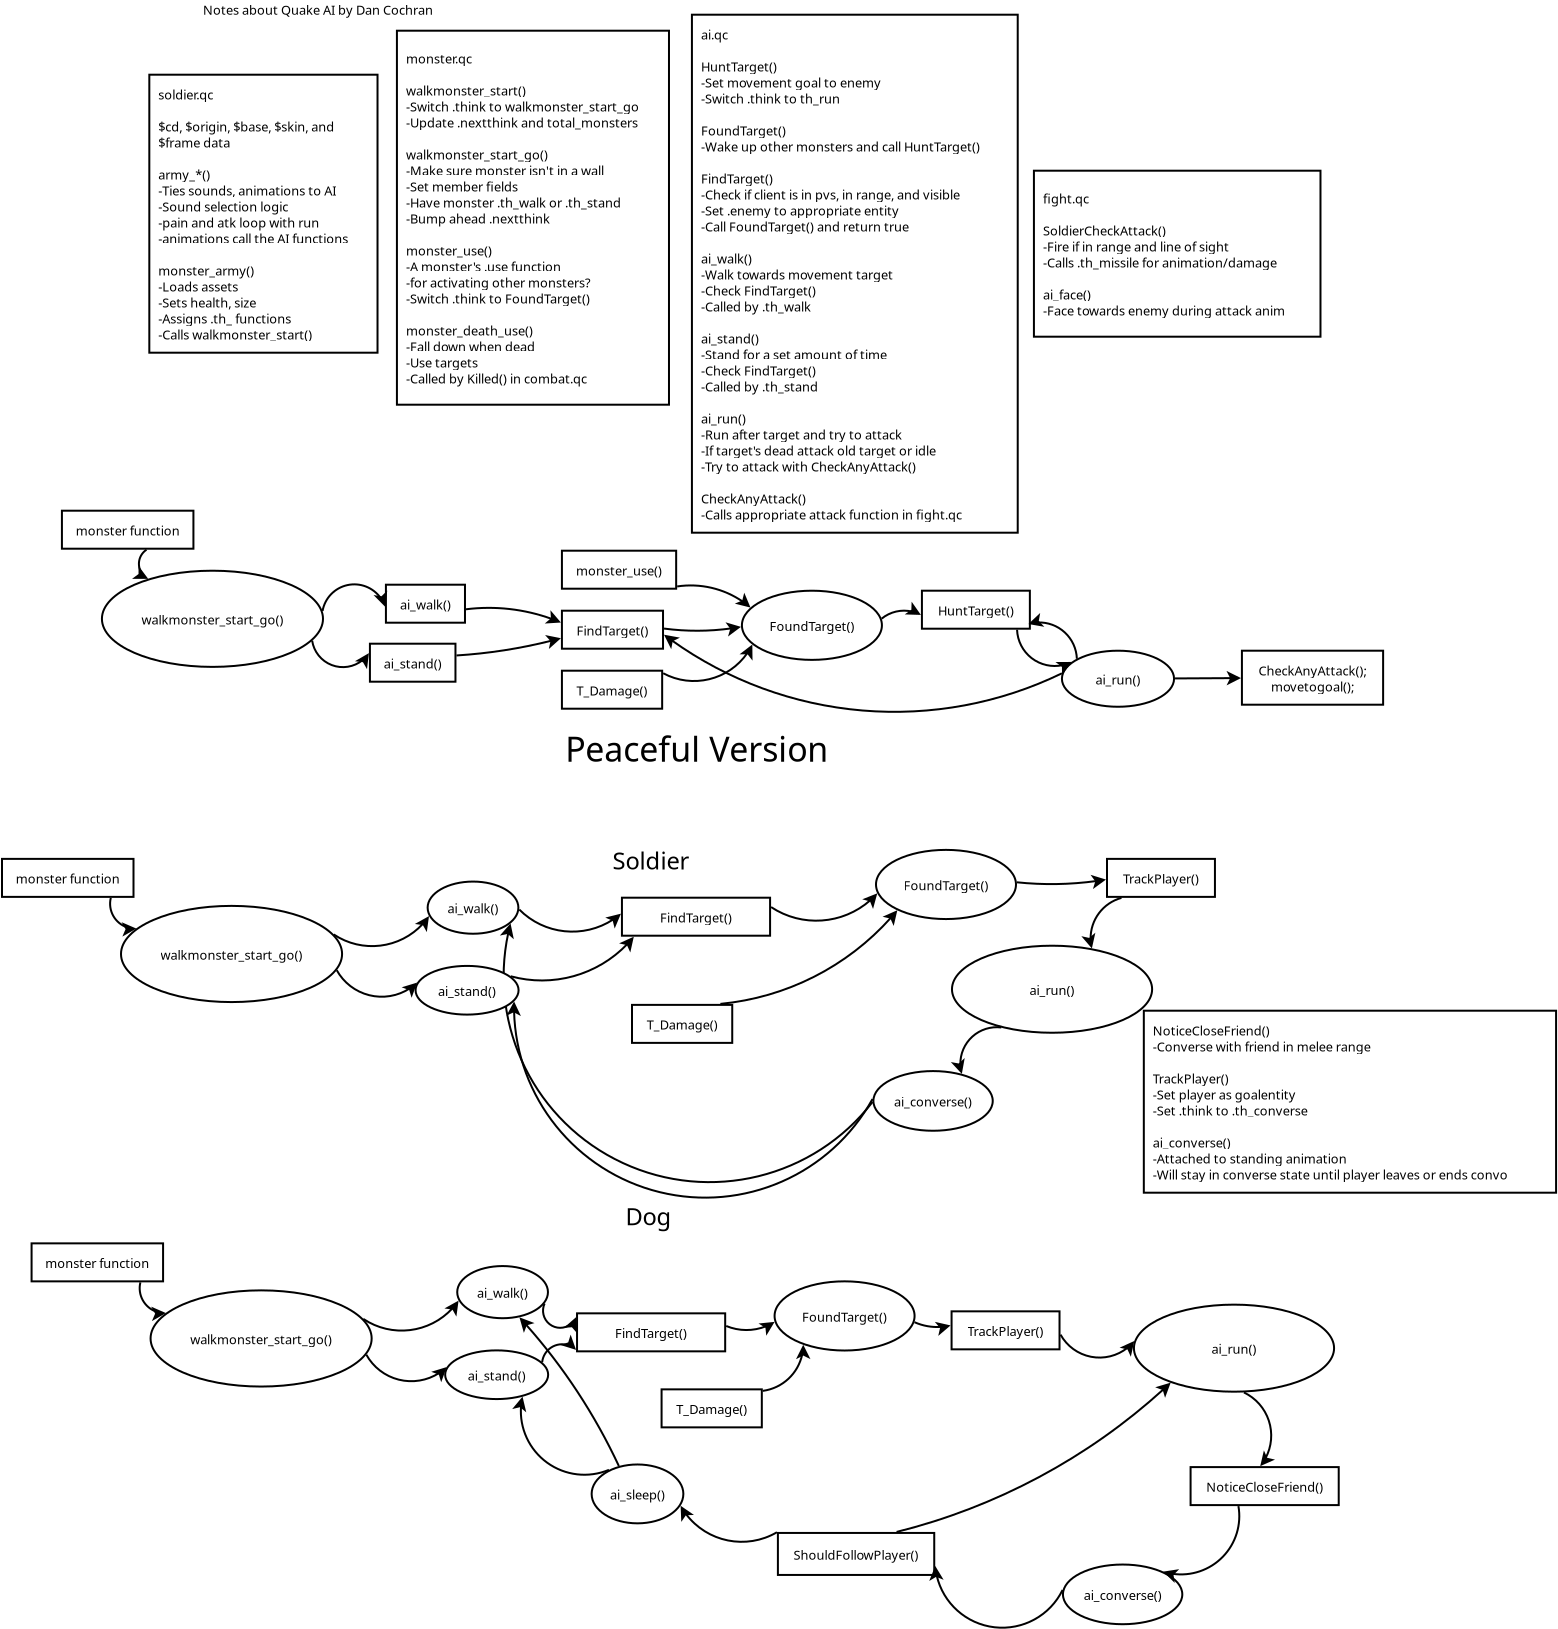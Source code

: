 <?xml version="1.0" encoding="UTF-8"?>
<dia:diagram xmlns:dia="http://www.lysator.liu.se/~alla/dia/">
  <dia:layer name="Background" visible="true" active="true">
    <dia:object type="Flowchart - Box" version="0" id="O0">
      <dia:attribute name="obj_pos">
        <dia:point val="18.37,2.2"/>
      </dia:attribute>
      <dia:attribute name="obj_bb">
        <dia:rectangle val="18.32,2.15;29.83,16.15"/>
      </dia:attribute>
      <dia:attribute name="elem_corner">
        <dia:point val="18.37,2.2"/>
      </dia:attribute>
      <dia:attribute name="elem_width">
        <dia:real val="11.41"/>
      </dia:attribute>
      <dia:attribute name="elem_height">
        <dia:real val="13.9"/>
      </dia:attribute>
      <dia:attribute name="border_width">
        <dia:real val="0.1"/>
      </dia:attribute>
      <dia:attribute name="show_background">
        <dia:boolean val="true"/>
      </dia:attribute>
      <dia:attribute name="padding">
        <dia:real val="0.5"/>
      </dia:attribute>
      <dia:attribute name="text">
        <dia:composite type="text">
          <dia:attribute name="string">
            <dia:string>#soldier.qc

$cd, $origin, $base, $skin, and
$frame data

army_*()
-Ties sounds, animations to AI
-Sound selection logic
-pain and atk loop with run
-animations call the AI functions

monster_army()
-Loads assets
-Sets health, size
-Assigns .th_ functions
-Calls walkmonster_start()#</dia:string>
          </dia:attribute>
          <dia:attribute name="font">
            <dia:font family="sans" style="0" name="Helvetica"/>
          </dia:attribute>
          <dia:attribute name="height">
            <dia:real val="0.8"/>
          </dia:attribute>
          <dia:attribute name="pos">
            <dia:point val="18.82,3.345"/>
          </dia:attribute>
          <dia:attribute name="color">
            <dia:color val="#000000"/>
          </dia:attribute>
          <dia:attribute name="alignment">
            <dia:enum val="0"/>
          </dia:attribute>
        </dia:composite>
      </dia:attribute>
    </dia:object>
    <dia:object type="Flowchart - Box" version="0" id="O1">
      <dia:attribute name="obj_pos">
        <dia:point val="30.75,0"/>
      </dia:attribute>
      <dia:attribute name="obj_bb">
        <dia:rectangle val="30.7,-0.05;44.402,18.75"/>
      </dia:attribute>
      <dia:attribute name="elem_corner">
        <dia:point val="30.75,0"/>
      </dia:attribute>
      <dia:attribute name="elem_width">
        <dia:real val="13.603"/>
      </dia:attribute>
      <dia:attribute name="elem_height">
        <dia:real val="18.7"/>
      </dia:attribute>
      <dia:attribute name="border_width">
        <dia:real val="0.1"/>
      </dia:attribute>
      <dia:attribute name="show_background">
        <dia:boolean val="true"/>
      </dia:attribute>
      <dia:attribute name="padding">
        <dia:real val="0.5"/>
      </dia:attribute>
      <dia:attribute name="text">
        <dia:composite type="text">
          <dia:attribute name="string">
            <dia:string>#monster.qc

walkmonster_start()
-Switch .think to walkmonster_start_go
-Update .nextthink and total_monsters

walkmonster_start_go()
-Make sure monster isn't in a wall
-Set member fields
-Have monster .th_walk or .th_stand
-Bump ahead .nextthink

monster_use()
-A monster's .use function
-for activating other monsters?
-Switch .think to FoundTarget()

monster_death_use()
-Fall down when dead
-Use targets
-Called by Killed() in combat.qc#</dia:string>
          </dia:attribute>
          <dia:attribute name="font">
            <dia:font family="sans" style="0" name="Helvetica"/>
          </dia:attribute>
          <dia:attribute name="height">
            <dia:real val="0.8"/>
          </dia:attribute>
          <dia:attribute name="pos">
            <dia:point val="31.2,1.545"/>
          </dia:attribute>
          <dia:attribute name="color">
            <dia:color val="#000000"/>
          </dia:attribute>
          <dia:attribute name="alignment">
            <dia:enum val="0"/>
          </dia:attribute>
        </dia:composite>
      </dia:attribute>
    </dia:object>
    <dia:object type="Flowchart - Box" version="0" id="O2">
      <dia:attribute name="obj_pos">
        <dia:point val="14,24"/>
      </dia:attribute>
      <dia:attribute name="obj_bb">
        <dia:rectangle val="13.95,23.95;20.625,25.95"/>
      </dia:attribute>
      <dia:attribute name="elem_corner">
        <dia:point val="14,24"/>
      </dia:attribute>
      <dia:attribute name="elem_width">
        <dia:real val="6.575"/>
      </dia:attribute>
      <dia:attribute name="elem_height">
        <dia:real val="1.9"/>
      </dia:attribute>
      <dia:attribute name="show_background">
        <dia:boolean val="true"/>
      </dia:attribute>
      <dia:attribute name="padding">
        <dia:real val="0.5"/>
      </dia:attribute>
      <dia:attribute name="text">
        <dia:composite type="text">
          <dia:attribute name="string">
            <dia:string>#monster function#</dia:string>
          </dia:attribute>
          <dia:attribute name="font">
            <dia:font family="sans" style="0" name="Helvetica"/>
          </dia:attribute>
          <dia:attribute name="height">
            <dia:real val="0.8"/>
          </dia:attribute>
          <dia:attribute name="pos">
            <dia:point val="17.288,25.145"/>
          </dia:attribute>
          <dia:attribute name="color">
            <dia:color val="#000000"/>
          </dia:attribute>
          <dia:attribute name="alignment">
            <dia:enum val="1"/>
          </dia:attribute>
        </dia:composite>
      </dia:attribute>
    </dia:object>
    <dia:object type="Flowchart - Ellipse" version="0" id="O3">
      <dia:attribute name="obj_pos">
        <dia:point val="16,27"/>
      </dia:attribute>
      <dia:attribute name="obj_bb">
        <dia:rectangle val="15.95,26.95;27.104,31.86"/>
      </dia:attribute>
      <dia:attribute name="elem_corner">
        <dia:point val="16,27"/>
      </dia:attribute>
      <dia:attribute name="elem_width">
        <dia:real val="11.054"/>
      </dia:attribute>
      <dia:attribute name="elem_height">
        <dia:real val="4.81"/>
      </dia:attribute>
      <dia:attribute name="show_background">
        <dia:boolean val="true"/>
      </dia:attribute>
      <dia:attribute name="padding">
        <dia:real val="0.354"/>
      </dia:attribute>
      <dia:attribute name="text">
        <dia:composite type="text">
          <dia:attribute name="string">
            <dia:string>#walkmonster_start_go()#</dia:string>
          </dia:attribute>
          <dia:attribute name="font">
            <dia:font family="sans" style="0" name="Helvetica"/>
          </dia:attribute>
          <dia:attribute name="height">
            <dia:real val="0.8"/>
          </dia:attribute>
          <dia:attribute name="pos">
            <dia:point val="21.527,29.6"/>
          </dia:attribute>
          <dia:attribute name="color">
            <dia:color val="#000000"/>
          </dia:attribute>
          <dia:attribute name="alignment">
            <dia:enum val="1"/>
          </dia:attribute>
        </dia:composite>
      </dia:attribute>
    </dia:object>
    <dia:object type="Flowchart - Box" version="0" id="O4">
      <dia:attribute name="obj_pos">
        <dia:point val="39,26"/>
      </dia:attribute>
      <dia:attribute name="obj_bb">
        <dia:rectangle val="38.95,25.95;44.763,27.95"/>
      </dia:attribute>
      <dia:attribute name="elem_corner">
        <dia:point val="39,26"/>
      </dia:attribute>
      <dia:attribute name="elem_width">
        <dia:real val="5.712"/>
      </dia:attribute>
      <dia:attribute name="elem_height">
        <dia:real val="1.9"/>
      </dia:attribute>
      <dia:attribute name="show_background">
        <dia:boolean val="true"/>
      </dia:attribute>
      <dia:attribute name="padding">
        <dia:real val="0.5"/>
      </dia:attribute>
      <dia:attribute name="text">
        <dia:composite type="text">
          <dia:attribute name="string">
            <dia:string>#monster_use()#</dia:string>
          </dia:attribute>
          <dia:attribute name="font">
            <dia:font family="sans" style="0" name="Helvetica"/>
          </dia:attribute>
          <dia:attribute name="height">
            <dia:real val="0.8"/>
          </dia:attribute>
          <dia:attribute name="pos">
            <dia:point val="41.856,27.145"/>
          </dia:attribute>
          <dia:attribute name="color">
            <dia:color val="#000000"/>
          </dia:attribute>
          <dia:attribute name="alignment">
            <dia:enum val="1"/>
          </dia:attribute>
        </dia:composite>
      </dia:attribute>
    </dia:object>
    <dia:object type="Flowchart - Ellipse" version="0" id="O5">
      <dia:attribute name="obj_pos">
        <dia:point val="48,28"/>
      </dia:attribute>
      <dia:attribute name="obj_bb">
        <dia:rectangle val="47.95,27.95;55.05,31.509"/>
      </dia:attribute>
      <dia:attribute name="elem_corner">
        <dia:point val="48,28"/>
      </dia:attribute>
      <dia:attribute name="elem_width">
        <dia:real val="7"/>
      </dia:attribute>
      <dia:attribute name="elem_height">
        <dia:real val="3.459"/>
      </dia:attribute>
      <dia:attribute name="show_background">
        <dia:boolean val="true"/>
      </dia:attribute>
      <dia:attribute name="padding">
        <dia:real val="0.354"/>
      </dia:attribute>
      <dia:attribute name="text">
        <dia:composite type="text">
          <dia:attribute name="string">
            <dia:string>#FoundTarget()#</dia:string>
          </dia:attribute>
          <dia:attribute name="font">
            <dia:font family="sans" style="0" name="Helvetica"/>
          </dia:attribute>
          <dia:attribute name="height">
            <dia:real val="0.8"/>
          </dia:attribute>
          <dia:attribute name="pos">
            <dia:point val="51.5,29.925"/>
          </dia:attribute>
          <dia:attribute name="color">
            <dia:color val="#000000"/>
          </dia:attribute>
          <dia:attribute name="alignment">
            <dia:enum val="1"/>
          </dia:attribute>
        </dia:composite>
      </dia:attribute>
    </dia:object>
    <dia:object type="Flowchart - Box" version="0" id="O6">
      <dia:attribute name="obj_pos">
        <dia:point val="39,29"/>
      </dia:attribute>
      <dia:attribute name="obj_bb">
        <dia:rectangle val="38.95,28.95;44.105,30.95"/>
      </dia:attribute>
      <dia:attribute name="elem_corner">
        <dia:point val="39,29"/>
      </dia:attribute>
      <dia:attribute name="elem_width">
        <dia:real val="5.055"/>
      </dia:attribute>
      <dia:attribute name="elem_height">
        <dia:real val="1.9"/>
      </dia:attribute>
      <dia:attribute name="show_background">
        <dia:boolean val="true"/>
      </dia:attribute>
      <dia:attribute name="padding">
        <dia:real val="0.5"/>
      </dia:attribute>
      <dia:attribute name="text">
        <dia:composite type="text">
          <dia:attribute name="string">
            <dia:string>#FindTarget()#</dia:string>
          </dia:attribute>
          <dia:attribute name="font">
            <dia:font family="sans" style="0" name="Helvetica"/>
          </dia:attribute>
          <dia:attribute name="height">
            <dia:real val="0.8"/>
          </dia:attribute>
          <dia:attribute name="pos">
            <dia:point val="41.528,30.145"/>
          </dia:attribute>
          <dia:attribute name="color">
            <dia:color val="#000000"/>
          </dia:attribute>
          <dia:attribute name="alignment">
            <dia:enum val="1"/>
          </dia:attribute>
        </dia:composite>
      </dia:attribute>
    </dia:object>
    <dia:object type="Flowchart - Box" version="0" id="O7">
      <dia:attribute name="obj_pos">
        <dia:point val="39,32"/>
      </dia:attribute>
      <dia:attribute name="obj_bb">
        <dia:rectangle val="38.95,31.95;44.062,33.95"/>
      </dia:attribute>
      <dia:attribute name="elem_corner">
        <dia:point val="39,32"/>
      </dia:attribute>
      <dia:attribute name="elem_width">
        <dia:real val="5.012"/>
      </dia:attribute>
      <dia:attribute name="elem_height">
        <dia:real val="1.9"/>
      </dia:attribute>
      <dia:attribute name="show_background">
        <dia:boolean val="true"/>
      </dia:attribute>
      <dia:attribute name="padding">
        <dia:real val="0.5"/>
      </dia:attribute>
      <dia:attribute name="text">
        <dia:composite type="text">
          <dia:attribute name="string">
            <dia:string>#T_Damage()#</dia:string>
          </dia:attribute>
          <dia:attribute name="font">
            <dia:font family="sans" style="0" name="Helvetica"/>
          </dia:attribute>
          <dia:attribute name="height">
            <dia:real val="0.8"/>
          </dia:attribute>
          <dia:attribute name="pos">
            <dia:point val="41.506,33.145"/>
          </dia:attribute>
          <dia:attribute name="color">
            <dia:color val="#000000"/>
          </dia:attribute>
          <dia:attribute name="alignment">
            <dia:enum val="1"/>
          </dia:attribute>
        </dia:composite>
      </dia:attribute>
    </dia:object>
    <dia:object type="Flowchart - Box" version="0" id="O8">
      <dia:attribute name="obj_pos">
        <dia:point val="57,28"/>
      </dia:attribute>
      <dia:attribute name="obj_bb">
        <dia:rectangle val="56.95,27.95;62.447,29.95"/>
      </dia:attribute>
      <dia:attribute name="elem_corner">
        <dia:point val="57,28"/>
      </dia:attribute>
      <dia:attribute name="elem_width">
        <dia:real val="5.397"/>
      </dia:attribute>
      <dia:attribute name="elem_height">
        <dia:real val="1.9"/>
      </dia:attribute>
      <dia:attribute name="show_background">
        <dia:boolean val="true"/>
      </dia:attribute>
      <dia:attribute name="padding">
        <dia:real val="0.5"/>
      </dia:attribute>
      <dia:attribute name="text">
        <dia:composite type="text">
          <dia:attribute name="string">
            <dia:string>#HuntTarget()#</dia:string>
          </dia:attribute>
          <dia:attribute name="font">
            <dia:font family="sans" style="0" name="Helvetica"/>
          </dia:attribute>
          <dia:attribute name="height">
            <dia:real val="0.8"/>
          </dia:attribute>
          <dia:attribute name="pos">
            <dia:point val="59.699,29.145"/>
          </dia:attribute>
          <dia:attribute name="color">
            <dia:color val="#000000"/>
          </dia:attribute>
          <dia:attribute name="alignment">
            <dia:enum val="1"/>
          </dia:attribute>
        </dia:composite>
      </dia:attribute>
    </dia:object>
    <dia:object type="Flowchart - Ellipse" version="0" id="O9">
      <dia:attribute name="obj_pos">
        <dia:point val="64,31"/>
      </dia:attribute>
      <dia:attribute name="obj_bb">
        <dia:rectangle val="63.95,30.95;69.657,33.853"/>
      </dia:attribute>
      <dia:attribute name="elem_corner">
        <dia:point val="64,31"/>
      </dia:attribute>
      <dia:attribute name="elem_width">
        <dia:real val="5.607"/>
      </dia:attribute>
      <dia:attribute name="elem_height">
        <dia:real val="2.803"/>
      </dia:attribute>
      <dia:attribute name="show_background">
        <dia:boolean val="true"/>
      </dia:attribute>
      <dia:attribute name="padding">
        <dia:real val="0.354"/>
      </dia:attribute>
      <dia:attribute name="text">
        <dia:composite type="text">
          <dia:attribute name="string">
            <dia:string>#ai_run()#</dia:string>
          </dia:attribute>
          <dia:attribute name="font">
            <dia:font family="sans" style="0" name="Helvetica"/>
          </dia:attribute>
          <dia:attribute name="height">
            <dia:real val="0.8"/>
          </dia:attribute>
          <dia:attribute name="pos">
            <dia:point val="66.803,32.597"/>
          </dia:attribute>
          <dia:attribute name="color">
            <dia:color val="#000000"/>
          </dia:attribute>
          <dia:attribute name="alignment">
            <dia:enum val="1"/>
          </dia:attribute>
        </dia:composite>
      </dia:attribute>
    </dia:object>
    <dia:object type="Flowchart - Box" version="0" id="O10">
      <dia:attribute name="obj_pos">
        <dia:point val="30.2,27.7"/>
      </dia:attribute>
      <dia:attribute name="obj_bb">
        <dia:rectangle val="30.15,27.65;34.203,29.65"/>
      </dia:attribute>
      <dia:attribute name="elem_corner">
        <dia:point val="30.2,27.7"/>
      </dia:attribute>
      <dia:attribute name="elem_width">
        <dia:real val="3.953"/>
      </dia:attribute>
      <dia:attribute name="elem_height">
        <dia:real val="1.9"/>
      </dia:attribute>
      <dia:attribute name="show_background">
        <dia:boolean val="true"/>
      </dia:attribute>
      <dia:attribute name="padding">
        <dia:real val="0.5"/>
      </dia:attribute>
      <dia:attribute name="text">
        <dia:composite type="text">
          <dia:attribute name="string">
            <dia:string>#ai_walk()#</dia:string>
          </dia:attribute>
          <dia:attribute name="font">
            <dia:font family="sans" style="0" name="Helvetica"/>
          </dia:attribute>
          <dia:attribute name="height">
            <dia:real val="0.8"/>
          </dia:attribute>
          <dia:attribute name="pos">
            <dia:point val="32.176,28.845"/>
          </dia:attribute>
          <dia:attribute name="color">
            <dia:color val="#000000"/>
          </dia:attribute>
          <dia:attribute name="alignment">
            <dia:enum val="1"/>
          </dia:attribute>
        </dia:composite>
      </dia:attribute>
    </dia:object>
    <dia:object type="Flowchart - Box" version="0" id="O11">
      <dia:attribute name="obj_pos">
        <dia:point val="29.4,30.65"/>
      </dia:attribute>
      <dia:attribute name="obj_bb">
        <dia:rectangle val="29.35,30.6;33.727,32.6"/>
      </dia:attribute>
      <dia:attribute name="elem_corner">
        <dia:point val="29.4,30.65"/>
      </dia:attribute>
      <dia:attribute name="elem_width">
        <dia:real val="4.277"/>
      </dia:attribute>
      <dia:attribute name="elem_height">
        <dia:real val="1.9"/>
      </dia:attribute>
      <dia:attribute name="show_background">
        <dia:boolean val="true"/>
      </dia:attribute>
      <dia:attribute name="padding">
        <dia:real val="0.5"/>
      </dia:attribute>
      <dia:attribute name="text">
        <dia:composite type="text">
          <dia:attribute name="string">
            <dia:string>#ai_stand()#</dia:string>
          </dia:attribute>
          <dia:attribute name="font">
            <dia:font family="sans" style="0" name="Helvetica"/>
          </dia:attribute>
          <dia:attribute name="height">
            <dia:real val="0.8"/>
          </dia:attribute>
          <dia:attribute name="pos">
            <dia:point val="31.539,31.795"/>
          </dia:attribute>
          <dia:attribute name="color">
            <dia:color val="#000000"/>
          </dia:attribute>
          <dia:attribute name="alignment">
            <dia:enum val="1"/>
          </dia:attribute>
        </dia:composite>
      </dia:attribute>
    </dia:object>
    <dia:object type="Standard - Arc" version="0" id="O12">
      <dia:attribute name="obj_pos">
        <dia:point val="66.803,32.402"/>
      </dia:attribute>
      <dia:attribute name="obj_bb">
        <dia:rectangle val="59.632,28.557;66.87,32.468"/>
      </dia:attribute>
      <dia:attribute name="conn_endpoints">
        <dia:point val="66.803,32.402"/>
        <dia:point val="59.699,28.95"/>
      </dia:attribute>
      <dia:attribute name="curve_distance">
        <dia:real val="1"/>
      </dia:attribute>
      <dia:attribute name="end_arrow">
        <dia:enum val="22"/>
      </dia:attribute>
      <dia:attribute name="end_arrow_length">
        <dia:real val="0.5"/>
      </dia:attribute>
      <dia:attribute name="end_arrow_width">
        <dia:real val="0.5"/>
      </dia:attribute>
      <dia:connections>
        <dia:connection handle="0" to="O9" connection="16"/>
        <dia:connection handle="1" to="O8" connection="16"/>
      </dia:connections>
    </dia:object>
    <dia:object type="Standard - Arc" version="0" id="O13">
      <dia:attribute name="obj_pos">
        <dia:point val="59.699,28.95"/>
      </dia:attribute>
      <dia:attribute name="obj_bb">
        <dia:rectangle val="59.632,28.883;66.87,32.795"/>
      </dia:attribute>
      <dia:attribute name="conn_endpoints">
        <dia:point val="59.699,28.95"/>
        <dia:point val="66.803,32.402"/>
      </dia:attribute>
      <dia:attribute name="curve_distance">
        <dia:real val="1"/>
      </dia:attribute>
      <dia:attribute name="end_arrow">
        <dia:enum val="22"/>
      </dia:attribute>
      <dia:attribute name="end_arrow_length">
        <dia:real val="0.5"/>
      </dia:attribute>
      <dia:attribute name="end_arrow_width">
        <dia:real val="0.5"/>
      </dia:attribute>
      <dia:connections>
        <dia:connection handle="0" to="O8" connection="16"/>
        <dia:connection handle="1" to="O9" connection="16"/>
      </dia:connections>
    </dia:object>
    <dia:object type="Standard - Arc" version="0" id="O14">
      <dia:attribute name="obj_pos">
        <dia:point val="66.803,32.402"/>
      </dia:attribute>
      <dia:attribute name="obj_bb">
        <dia:rectangle val="41.473,29.895;66.858,34.169"/>
      </dia:attribute>
      <dia:attribute name="conn_endpoints">
        <dia:point val="66.803,32.402"/>
        <dia:point val="41.528,29.95"/>
      </dia:attribute>
      <dia:attribute name="curve_distance">
        <dia:real val="-2.816"/>
      </dia:attribute>
      <dia:attribute name="end_arrow">
        <dia:enum val="22"/>
      </dia:attribute>
      <dia:attribute name="end_arrow_length">
        <dia:real val="0.5"/>
      </dia:attribute>
      <dia:attribute name="end_arrow_width">
        <dia:real val="0.5"/>
      </dia:attribute>
      <dia:connections>
        <dia:connection handle="0" to="O9" connection="16"/>
        <dia:connection handle="1" to="O6" connection="16"/>
      </dia:connections>
    </dia:object>
    <dia:object type="Flowchart - Box" version="0" id="O15">
      <dia:attribute name="obj_pos">
        <dia:point val="73,31"/>
      </dia:attribute>
      <dia:attribute name="obj_bb">
        <dia:rectangle val="72.95,30.95;80.11,33.75"/>
      </dia:attribute>
      <dia:attribute name="elem_corner">
        <dia:point val="73,31"/>
      </dia:attribute>
      <dia:attribute name="elem_width">
        <dia:real val="7.06"/>
      </dia:attribute>
      <dia:attribute name="elem_height">
        <dia:real val="2.7"/>
      </dia:attribute>
      <dia:attribute name="show_background">
        <dia:boolean val="true"/>
      </dia:attribute>
      <dia:attribute name="padding">
        <dia:real val="0.5"/>
      </dia:attribute>
      <dia:attribute name="text">
        <dia:composite type="text">
          <dia:attribute name="string">
            <dia:string>#CheckAnyAttack();
movetogoal();#</dia:string>
          </dia:attribute>
          <dia:attribute name="font">
            <dia:font family="sans" style="0" name="Helvetica"/>
          </dia:attribute>
          <dia:attribute name="height">
            <dia:real val="0.8"/>
          </dia:attribute>
          <dia:attribute name="pos">
            <dia:point val="76.53,32.145"/>
          </dia:attribute>
          <dia:attribute name="color">
            <dia:color val="#000000"/>
          </dia:attribute>
          <dia:attribute name="alignment">
            <dia:enum val="1"/>
          </dia:attribute>
        </dia:composite>
      </dia:attribute>
    </dia:object>
    <dia:object type="Standard - Line" version="0" id="O16">
      <dia:attribute name="obj_pos">
        <dia:point val="69.657,32.386"/>
      </dia:attribute>
      <dia:attribute name="obj_bb">
        <dia:rectangle val="69.607,32.011;73.066,32.734"/>
      </dia:attribute>
      <dia:attribute name="conn_endpoints">
        <dia:point val="69.657,32.386"/>
        <dia:point val="72.954,32.369"/>
      </dia:attribute>
      <dia:attribute name="numcp">
        <dia:int val="1"/>
      </dia:attribute>
      <dia:attribute name="end_arrow">
        <dia:enum val="22"/>
      </dia:attribute>
      <dia:attribute name="end_arrow_length">
        <dia:real val="0.5"/>
      </dia:attribute>
      <dia:attribute name="end_arrow_width">
        <dia:real val="0.5"/>
      </dia:attribute>
      <dia:connections>
        <dia:connection handle="0" to="O9" connection="16"/>
        <dia:connection handle="1" to="O15" connection="16"/>
      </dia:connections>
    </dia:object>
    <dia:object type="Flowchart - Box" version="0" id="O17">
      <dia:attribute name="obj_pos">
        <dia:point val="45.5,-0.8"/>
      </dia:attribute>
      <dia:attribute name="obj_bb">
        <dia:rectangle val="45.45,-0.85;61.84,25.15"/>
      </dia:attribute>
      <dia:attribute name="elem_corner">
        <dia:point val="45.5,-0.8"/>
      </dia:attribute>
      <dia:attribute name="elem_width">
        <dia:real val="16.29"/>
      </dia:attribute>
      <dia:attribute name="elem_height">
        <dia:real val="25.9"/>
      </dia:attribute>
      <dia:attribute name="border_width">
        <dia:real val="0.1"/>
      </dia:attribute>
      <dia:attribute name="show_background">
        <dia:boolean val="true"/>
      </dia:attribute>
      <dia:attribute name="padding">
        <dia:real val="0.5"/>
      </dia:attribute>
      <dia:attribute name="text">
        <dia:composite type="text">
          <dia:attribute name="string">
            <dia:string>#ai.qc

HuntTarget()
-Set movement goal to enemy
-Switch .think to th_run

FoundTarget()
-Wake up other monsters and call HuntTarget()

FindTarget()
-Check if client is in pvs, in range, and visible
-Set .enemy to appropriate entity
-Call FoundTarget() and return true

ai_walk()
-Walk towards movement target
-Check FindTarget()
-Called by .th_walk

ai_stand()
-Stand for a set amount of time
-Check FindTarget()
-Called by .th_stand

ai_run()
-Run after target and try to attack
-If target's dead attack old target or idle
-Try to attack with CheckAnyAttack()

CheckAnyAttack()
-Calls appropriate attack function in fight.qc#</dia:string>
          </dia:attribute>
          <dia:attribute name="font">
            <dia:font family="sans" style="0" name="Helvetica"/>
          </dia:attribute>
          <dia:attribute name="height">
            <dia:real val="0.8"/>
          </dia:attribute>
          <dia:attribute name="pos">
            <dia:point val="45.95,0.345"/>
          </dia:attribute>
          <dia:attribute name="color">
            <dia:color val="#000000"/>
          </dia:attribute>
          <dia:attribute name="alignment">
            <dia:enum val="0"/>
          </dia:attribute>
        </dia:composite>
      </dia:attribute>
    </dia:object>
    <dia:object type="Standard - Arc" version="0" id="O18">
      <dia:attribute name="obj_pos">
        <dia:point val="41.856,26.95"/>
      </dia:attribute>
      <dia:attribute name="obj_bb">
        <dia:rectangle val="41.794,26.888;51.562,29.792"/>
      </dia:attribute>
      <dia:attribute name="conn_endpoints">
        <dia:point val="41.856,26.95"/>
        <dia:point val="51.5,29.73"/>
      </dia:attribute>
      <dia:attribute name="curve_distance">
        <dia:real val="-0.416"/>
      </dia:attribute>
      <dia:attribute name="end_arrow">
        <dia:enum val="22"/>
      </dia:attribute>
      <dia:attribute name="end_arrow_length">
        <dia:real val="0.5"/>
      </dia:attribute>
      <dia:attribute name="end_arrow_width">
        <dia:real val="0.5"/>
      </dia:attribute>
      <dia:connections>
        <dia:connection handle="0" to="O4" connection="16"/>
        <dia:connection handle="1" to="O5" connection="16"/>
      </dia:connections>
    </dia:object>
    <dia:object type="Standard - Arc" version="0" id="O19">
      <dia:attribute name="obj_pos">
        <dia:point val="41.528,29.95"/>
      </dia:attribute>
      <dia:attribute name="obj_bb">
        <dia:rectangle val="41.476,29.428;51.551,30.149"/>
      </dia:attribute>
      <dia:attribute name="conn_endpoints">
        <dia:point val="41.528,29.95"/>
        <dia:point val="51.5,29.73"/>
      </dia:attribute>
      <dia:attribute name="curve_distance">
        <dia:real val="0.149"/>
      </dia:attribute>
      <dia:attribute name="end_arrow">
        <dia:enum val="22"/>
      </dia:attribute>
      <dia:attribute name="end_arrow_length">
        <dia:real val="0.5"/>
      </dia:attribute>
      <dia:attribute name="end_arrow_width">
        <dia:real val="0.5"/>
      </dia:attribute>
      <dia:connections>
        <dia:connection handle="0" to="O6" connection="16"/>
        <dia:connection handle="1" to="O5" connection="16"/>
      </dia:connections>
    </dia:object>
    <dia:object type="Standard - Arc" version="0" id="O20">
      <dia:attribute name="obj_pos">
        <dia:point val="41.506,32.95"/>
      </dia:attribute>
      <dia:attribute name="obj_bb">
        <dia:rectangle val="41.443,29.667;51.563,33.03"/>
      </dia:attribute>
      <dia:attribute name="conn_endpoints">
        <dia:point val="41.506,32.95"/>
        <dia:point val="51.5,29.73"/>
      </dia:attribute>
      <dia:attribute name="curve_distance">
        <dia:real val="1"/>
      </dia:attribute>
      <dia:attribute name="end_arrow">
        <dia:enum val="22"/>
      </dia:attribute>
      <dia:attribute name="end_arrow_length">
        <dia:real val="0.5"/>
      </dia:attribute>
      <dia:attribute name="end_arrow_width">
        <dia:real val="0.5"/>
      </dia:attribute>
      <dia:connections>
        <dia:connection handle="0" to="O7" connection="16"/>
        <dia:connection handle="1" to="O5" connection="16"/>
      </dia:connections>
    </dia:object>
    <dia:object type="Standard - Arc" version="0" id="O21">
      <dia:attribute name="obj_pos">
        <dia:point val="32.176,28.65"/>
      </dia:attribute>
      <dia:attribute name="obj_bb">
        <dia:rectangle val="32.12,28.594;41.584,30.104"/>
      </dia:attribute>
      <dia:attribute name="conn_endpoints">
        <dia:point val="32.176,28.65"/>
        <dia:point val="41.528,29.95"/>
      </dia:attribute>
      <dia:attribute name="curve_distance">
        <dia:real val="-0.318"/>
      </dia:attribute>
      <dia:attribute name="end_arrow">
        <dia:enum val="22"/>
      </dia:attribute>
      <dia:attribute name="end_arrow_length">
        <dia:real val="0.5"/>
      </dia:attribute>
      <dia:attribute name="end_arrow_width">
        <dia:real val="0.5"/>
      </dia:attribute>
      <dia:connections>
        <dia:connection handle="0" to="O10" connection="16"/>
        <dia:connection handle="1" to="O6" connection="16"/>
      </dia:connections>
    </dia:object>
    <dia:object type="Standard - Arc" version="0" id="O22">
      <dia:attribute name="obj_pos">
        <dia:point val="31.539,31.6"/>
      </dia:attribute>
      <dia:attribute name="obj_bb">
        <dia:rectangle val="31.481,29.753;41.585,31.657"/>
      </dia:attribute>
      <dia:attribute name="conn_endpoints">
        <dia:point val="31.539,31.6"/>
        <dia:point val="41.528,29.95"/>
      </dia:attribute>
      <dia:attribute name="curve_distance">
        <dia:real val="0.135"/>
      </dia:attribute>
      <dia:attribute name="end_arrow">
        <dia:enum val="22"/>
      </dia:attribute>
      <dia:attribute name="end_arrow_length">
        <dia:real val="0.5"/>
      </dia:attribute>
      <dia:attribute name="end_arrow_width">
        <dia:real val="0.5"/>
      </dia:attribute>
      <dia:connections>
        <dia:connection handle="0" to="O11" connection="16"/>
        <dia:connection handle="1" to="O6" connection="16"/>
      </dia:connections>
    </dia:object>
    <dia:object type="Standard - Arc" version="0" id="O23">
      <dia:attribute name="obj_pos">
        <dia:point val="51.5,29.73"/>
      </dia:attribute>
      <dia:attribute name="obj_bb">
        <dia:rectangle val="51.446,28.552;59.753,29.784"/>
      </dia:attribute>
      <dia:attribute name="conn_endpoints">
        <dia:point val="51.5,29.73"/>
        <dia:point val="59.699,28.95"/>
      </dia:attribute>
      <dia:attribute name="curve_distance">
        <dia:real val="-0.3"/>
      </dia:attribute>
      <dia:attribute name="end_arrow">
        <dia:enum val="22"/>
      </dia:attribute>
      <dia:attribute name="end_arrow_length">
        <dia:real val="0.5"/>
      </dia:attribute>
      <dia:attribute name="end_arrow_width">
        <dia:real val="0.5"/>
      </dia:attribute>
      <dia:connections>
        <dia:connection handle="0" to="O5" connection="16"/>
        <dia:connection handle="1" to="O8" connection="16"/>
      </dia:connections>
    </dia:object>
    <dia:object type="Standard - Arc" version="0" id="O24">
      <dia:attribute name="obj_pos">
        <dia:point val="17.288,24.95"/>
      </dia:attribute>
      <dia:attribute name="obj_bb">
        <dia:rectangle val="17.217,24.879;21.598,29.63"/>
      </dia:attribute>
      <dia:attribute name="conn_endpoints">
        <dia:point val="17.288,24.95"/>
        <dia:point val="21.527,29.405"/>
      </dia:attribute>
      <dia:attribute name="curve_distance">
        <dia:real val="1"/>
      </dia:attribute>
      <dia:attribute name="end_arrow">
        <dia:enum val="22"/>
      </dia:attribute>
      <dia:attribute name="end_arrow_length">
        <dia:real val="0.5"/>
      </dia:attribute>
      <dia:attribute name="end_arrow_width">
        <dia:real val="0.5"/>
      </dia:attribute>
      <dia:connections>
        <dia:connection handle="0" to="O2" connection="16"/>
        <dia:connection handle="1" to="O3" connection="16"/>
      </dia:connections>
    </dia:object>
    <dia:object type="Standard - Arc" version="0" id="O25">
      <dia:attribute name="obj_pos">
        <dia:point val="21.527,29.405"/>
      </dia:attribute>
      <dia:attribute name="obj_bb">
        <dia:rectangle val="21.474,27.73;32.23,29.458"/>
      </dia:attribute>
      <dia:attribute name="conn_endpoints">
        <dia:point val="21.527,29.405"/>
        <dia:point val="32.176,28.65"/>
      </dia:attribute>
      <dia:attribute name="curve_distance">
        <dia:real val="-1.22"/>
      </dia:attribute>
      <dia:attribute name="end_arrow">
        <dia:enum val="22"/>
      </dia:attribute>
      <dia:attribute name="end_arrow_length">
        <dia:real val="0.5"/>
      </dia:attribute>
      <dia:attribute name="end_arrow_width">
        <dia:real val="0.5"/>
      </dia:attribute>
      <dia:connections>
        <dia:connection handle="0" to="O3" connection="16"/>
        <dia:connection handle="1" to="O10" connection="16"/>
      </dia:connections>
    </dia:object>
    <dia:object type="Standard - Arc" version="0" id="O26">
      <dia:attribute name="obj_pos">
        <dia:point val="21.527,29.405"/>
      </dia:attribute>
      <dia:attribute name="obj_bb">
        <dia:rectangle val="21.468,29.346;31.598,32.079"/>
      </dia:attribute>
      <dia:attribute name="conn_endpoints">
        <dia:point val="21.527,29.405"/>
        <dia:point val="31.539,31.6"/>
      </dia:attribute>
      <dia:attribute name="curve_distance">
        <dia:real val="1"/>
      </dia:attribute>
      <dia:attribute name="end_arrow">
        <dia:enum val="22"/>
      </dia:attribute>
      <dia:attribute name="end_arrow_length">
        <dia:real val="0.5"/>
      </dia:attribute>
      <dia:attribute name="end_arrow_width">
        <dia:real val="0.5"/>
      </dia:attribute>
      <dia:connections>
        <dia:connection handle="0" to="O3" connection="16"/>
        <dia:connection handle="1" to="O11" connection="16"/>
      </dia:connections>
    </dia:object>
    <dia:object type="Flowchart - Box" version="0" id="O27">
      <dia:attribute name="obj_pos">
        <dia:point val="62.6,7"/>
      </dia:attribute>
      <dia:attribute name="obj_bb">
        <dia:rectangle val="62.55,6.95;76.978,15.35"/>
      </dia:attribute>
      <dia:attribute name="elem_corner">
        <dia:point val="62.6,7"/>
      </dia:attribute>
      <dia:attribute name="elem_width">
        <dia:real val="14.328"/>
      </dia:attribute>
      <dia:attribute name="elem_height">
        <dia:real val="8.3"/>
      </dia:attribute>
      <dia:attribute name="border_width">
        <dia:real val="0.1"/>
      </dia:attribute>
      <dia:attribute name="show_background">
        <dia:boolean val="true"/>
      </dia:attribute>
      <dia:attribute name="padding">
        <dia:real val="0.5"/>
      </dia:attribute>
      <dia:attribute name="text">
        <dia:composite type="text">
          <dia:attribute name="string">
            <dia:string>#fight.qc

SoldierCheckAttack()
-Fire if in range and line of sight
-Calls .th_missile for animation/damage

ai_face()
-Face towards enemy during attack anim#</dia:string>
          </dia:attribute>
          <dia:attribute name="font">
            <dia:font family="sans" style="0" name="Helvetica"/>
          </dia:attribute>
          <dia:attribute name="height">
            <dia:real val="0.8"/>
          </dia:attribute>
          <dia:attribute name="pos">
            <dia:point val="63.05,8.545"/>
          </dia:attribute>
          <dia:attribute name="color">
            <dia:color val="#000000"/>
          </dia:attribute>
          <dia:attribute name="alignment">
            <dia:enum val="0"/>
          </dia:attribute>
        </dia:composite>
      </dia:attribute>
    </dia:object>
    <dia:object type="Standard - Text" version="1" id="O28">
      <dia:attribute name="obj_pos">
        <dia:point val="39.162,36.557"/>
      </dia:attribute>
      <dia:attribute name="obj_bb">
        <dia:rectangle val="39.162,34.987;53.265,36.957"/>
      </dia:attribute>
      <dia:attribute name="text">
        <dia:composite type="text">
          <dia:attribute name="string">
            <dia:string>#Peaceful Version#</dia:string>
          </dia:attribute>
          <dia:attribute name="font">
            <dia:font family="sans" style="0" name="Helvetica"/>
          </dia:attribute>
          <dia:attribute name="height">
            <dia:real val="2.117"/>
          </dia:attribute>
          <dia:attribute name="pos">
            <dia:point val="39.162,36.557"/>
          </dia:attribute>
          <dia:attribute name="color">
            <dia:color val="#000000"/>
          </dia:attribute>
          <dia:attribute name="alignment">
            <dia:enum val="0"/>
          </dia:attribute>
        </dia:composite>
      </dia:attribute>
      <dia:attribute name="valign">
        <dia:enum val="3"/>
      </dia:attribute>
    </dia:object>
    <dia:object type="Flowchart - Box" version="0" id="O29">
      <dia:attribute name="obj_pos">
        <dia:point val="11.004,41.409"/>
      </dia:attribute>
      <dia:attribute name="obj_bb">
        <dia:rectangle val="10.954,41.359;17.629,43.359"/>
      </dia:attribute>
      <dia:attribute name="elem_corner">
        <dia:point val="11.004,41.409"/>
      </dia:attribute>
      <dia:attribute name="elem_width">
        <dia:real val="6.575"/>
      </dia:attribute>
      <dia:attribute name="elem_height">
        <dia:real val="1.9"/>
      </dia:attribute>
      <dia:attribute name="show_background">
        <dia:boolean val="true"/>
      </dia:attribute>
      <dia:attribute name="padding">
        <dia:real val="0.5"/>
      </dia:attribute>
      <dia:attribute name="text">
        <dia:composite type="text">
          <dia:attribute name="string">
            <dia:string>#monster function#</dia:string>
          </dia:attribute>
          <dia:attribute name="font">
            <dia:font family="sans" style="0" name="Helvetica"/>
          </dia:attribute>
          <dia:attribute name="height">
            <dia:real val="0.8"/>
          </dia:attribute>
          <dia:attribute name="pos">
            <dia:point val="14.291,42.554"/>
          </dia:attribute>
          <dia:attribute name="color">
            <dia:color val="#000000"/>
          </dia:attribute>
          <dia:attribute name="alignment">
            <dia:enum val="1"/>
          </dia:attribute>
        </dia:composite>
      </dia:attribute>
    </dia:object>
    <dia:object type="Flowchart - Ellipse" version="0" id="O30">
      <dia:attribute name="obj_pos">
        <dia:point val="16.954,43.759"/>
      </dia:attribute>
      <dia:attribute name="obj_bb">
        <dia:rectangle val="16.904,43.709;28.058,48.619"/>
      </dia:attribute>
      <dia:attribute name="elem_corner">
        <dia:point val="16.954,43.759"/>
      </dia:attribute>
      <dia:attribute name="elem_width">
        <dia:real val="11.054"/>
      </dia:attribute>
      <dia:attribute name="elem_height">
        <dia:real val="4.81"/>
      </dia:attribute>
      <dia:attribute name="show_background">
        <dia:boolean val="true"/>
      </dia:attribute>
      <dia:attribute name="padding">
        <dia:real val="0.354"/>
      </dia:attribute>
      <dia:attribute name="text">
        <dia:composite type="text">
          <dia:attribute name="string">
            <dia:string>#walkmonster_start_go()#</dia:string>
          </dia:attribute>
          <dia:attribute name="font">
            <dia:font family="sans" style="0" name="Helvetica"/>
          </dia:attribute>
          <dia:attribute name="height">
            <dia:real val="0.8"/>
          </dia:attribute>
          <dia:attribute name="pos">
            <dia:point val="22.481,46.359"/>
          </dia:attribute>
          <dia:attribute name="color">
            <dia:color val="#000000"/>
          </dia:attribute>
          <dia:attribute name="alignment">
            <dia:enum val="1"/>
          </dia:attribute>
        </dia:composite>
      </dia:attribute>
    </dia:object>
    <dia:object type="Flowchart - Ellipse" version="0" id="O31">
      <dia:attribute name="obj_pos">
        <dia:point val="54.704,40.959"/>
      </dia:attribute>
      <dia:attribute name="obj_bb">
        <dia:rectangle val="54.654,40.909;61.754,44.468"/>
      </dia:attribute>
      <dia:attribute name="elem_corner">
        <dia:point val="54.704,40.959"/>
      </dia:attribute>
      <dia:attribute name="elem_width">
        <dia:real val="7"/>
      </dia:attribute>
      <dia:attribute name="elem_height">
        <dia:real val="3.459"/>
      </dia:attribute>
      <dia:attribute name="show_background">
        <dia:boolean val="true"/>
      </dia:attribute>
      <dia:attribute name="padding">
        <dia:real val="0.354"/>
      </dia:attribute>
      <dia:attribute name="text">
        <dia:composite type="text">
          <dia:attribute name="string">
            <dia:string>#FoundTarget()#</dia:string>
          </dia:attribute>
          <dia:attribute name="font">
            <dia:font family="sans" style="0" name="Helvetica"/>
          </dia:attribute>
          <dia:attribute name="height">
            <dia:real val="0.8"/>
          </dia:attribute>
          <dia:attribute name="pos">
            <dia:point val="58.204,42.883"/>
          </dia:attribute>
          <dia:attribute name="color">
            <dia:color val="#000000"/>
          </dia:attribute>
          <dia:attribute name="alignment">
            <dia:enum val="1"/>
          </dia:attribute>
        </dia:composite>
      </dia:attribute>
    </dia:object>
    <dia:object type="Flowchart - Box" version="0" id="O32">
      <dia:attribute name="obj_pos">
        <dia:point val="42.504,48.709"/>
      </dia:attribute>
      <dia:attribute name="obj_bb">
        <dia:rectangle val="42.454,48.659;47.566,50.659"/>
      </dia:attribute>
      <dia:attribute name="elem_corner">
        <dia:point val="42.504,48.709"/>
      </dia:attribute>
      <dia:attribute name="elem_width">
        <dia:real val="5.012"/>
      </dia:attribute>
      <dia:attribute name="elem_height">
        <dia:real val="1.9"/>
      </dia:attribute>
      <dia:attribute name="show_background">
        <dia:boolean val="true"/>
      </dia:attribute>
      <dia:attribute name="padding">
        <dia:real val="0.5"/>
      </dia:attribute>
      <dia:attribute name="text">
        <dia:composite type="text">
          <dia:attribute name="string">
            <dia:string>#T_Damage()#</dia:string>
          </dia:attribute>
          <dia:attribute name="font">
            <dia:font family="sans" style="0" name="Helvetica"/>
          </dia:attribute>
          <dia:attribute name="height">
            <dia:real val="0.8"/>
          </dia:attribute>
          <dia:attribute name="pos">
            <dia:point val="45.01,49.854"/>
          </dia:attribute>
          <dia:attribute name="color">
            <dia:color val="#000000"/>
          </dia:attribute>
          <dia:attribute name="alignment">
            <dia:enum val="1"/>
          </dia:attribute>
        </dia:composite>
      </dia:attribute>
    </dia:object>
    <dia:object type="Flowchart - Box" version="0" id="O33">
      <dia:attribute name="obj_pos">
        <dia:point val="66.254,41.409"/>
      </dia:attribute>
      <dia:attribute name="obj_bb">
        <dia:rectangle val="66.204,41.359;71.701,43.359"/>
      </dia:attribute>
      <dia:attribute name="elem_corner">
        <dia:point val="66.254,41.409"/>
      </dia:attribute>
      <dia:attribute name="elem_width">
        <dia:real val="5.397"/>
      </dia:attribute>
      <dia:attribute name="elem_height">
        <dia:real val="1.9"/>
      </dia:attribute>
      <dia:attribute name="show_background">
        <dia:boolean val="true"/>
      </dia:attribute>
      <dia:attribute name="padding">
        <dia:real val="0.5"/>
      </dia:attribute>
      <dia:attribute name="text">
        <dia:composite type="text">
          <dia:attribute name="string">
            <dia:string>#TrackPlayer()#</dia:string>
          </dia:attribute>
          <dia:attribute name="font">
            <dia:font family="sans" style="0" name="Helvetica"/>
          </dia:attribute>
          <dia:attribute name="height">
            <dia:real val="0.8"/>
          </dia:attribute>
          <dia:attribute name="pos">
            <dia:point val="68.953,42.554"/>
          </dia:attribute>
          <dia:attribute name="color">
            <dia:color val="#000000"/>
          </dia:attribute>
          <dia:attribute name="alignment">
            <dia:enum val="1"/>
          </dia:attribute>
        </dia:composite>
      </dia:attribute>
    </dia:object>
    <dia:object type="Flowchart - Ellipse" version="0" id="O34">
      <dia:attribute name="obj_pos">
        <dia:point val="54.574,52.019"/>
      </dia:attribute>
      <dia:attribute name="obj_bb">
        <dia:rectangle val="54.524,51.969;60.591,55.052"/>
      </dia:attribute>
      <dia:attribute name="elem_corner">
        <dia:point val="54.574,52.019"/>
      </dia:attribute>
      <dia:attribute name="elem_width">
        <dia:real val="5.967"/>
      </dia:attribute>
      <dia:attribute name="elem_height">
        <dia:real val="2.984"/>
      </dia:attribute>
      <dia:attribute name="show_background">
        <dia:boolean val="true"/>
      </dia:attribute>
      <dia:attribute name="padding">
        <dia:real val="0.354"/>
      </dia:attribute>
      <dia:attribute name="text">
        <dia:composite type="text">
          <dia:attribute name="string">
            <dia:string>#ai_converse()#</dia:string>
          </dia:attribute>
          <dia:attribute name="font">
            <dia:font family="sans" style="0" name="Helvetica"/>
          </dia:attribute>
          <dia:attribute name="height">
            <dia:real val="0.8"/>
          </dia:attribute>
          <dia:attribute name="pos">
            <dia:point val="57.557,53.706"/>
          </dia:attribute>
          <dia:attribute name="color">
            <dia:color val="#000000"/>
          </dia:attribute>
          <dia:attribute name="alignment">
            <dia:enum val="1"/>
          </dia:attribute>
        </dia:composite>
      </dia:attribute>
    </dia:object>
    <dia:object type="Standard - Arc" version="0" id="O35">
      <dia:attribute name="obj_pos">
        <dia:point val="14.291,42.359"/>
      </dia:attribute>
      <dia:attribute name="obj_bb">
        <dia:rectangle val="14.225,42.292;22.547,46.526"/>
      </dia:attribute>
      <dia:attribute name="conn_endpoints">
        <dia:point val="14.291,42.359"/>
        <dia:point val="22.481,46.164"/>
      </dia:attribute>
      <dia:attribute name="curve_distance">
        <dia:real val="1"/>
      </dia:attribute>
      <dia:attribute name="end_arrow">
        <dia:enum val="22"/>
      </dia:attribute>
      <dia:attribute name="end_arrow_length">
        <dia:real val="0.5"/>
      </dia:attribute>
      <dia:attribute name="end_arrow_width">
        <dia:real val="0.5"/>
      </dia:attribute>
      <dia:connections>
        <dia:connection handle="0" to="O29" connection="16"/>
        <dia:connection handle="1" to="O30" connection="16"/>
      </dia:connections>
    </dia:object>
    <dia:object type="Standard - Arc" version="0" id="O36">
      <dia:attribute name="obj_pos">
        <dia:point val="22.481,46.164"/>
      </dia:attribute>
      <dia:attribute name="obj_bb">
        <dia:rectangle val="22.424,46.107;34.316,48.463"/>
      </dia:attribute>
      <dia:attribute name="conn_endpoints">
        <dia:point val="22.481,46.164"/>
        <dia:point val="34.259,47.978"/>
      </dia:attribute>
      <dia:attribute name="curve_distance">
        <dia:real val="1"/>
      </dia:attribute>
      <dia:attribute name="end_arrow">
        <dia:enum val="22"/>
      </dia:attribute>
      <dia:attribute name="end_arrow_length">
        <dia:real val="0.5"/>
      </dia:attribute>
      <dia:attribute name="end_arrow_width">
        <dia:real val="0.5"/>
      </dia:attribute>
      <dia:connections>
        <dia:connection handle="0" to="O30" connection="16"/>
        <dia:connection handle="1" to="O43" connection="16"/>
      </dia:connections>
    </dia:object>
    <dia:object type="Standard - Arc" version="0" id="O37">
      <dia:attribute name="obj_pos">
        <dia:point val="58.204,42.688"/>
      </dia:attribute>
      <dia:attribute name="obj_bb">
        <dia:rectangle val="58.152,42.061;69.004,42.782"/>
      </dia:attribute>
      <dia:attribute name="conn_endpoints">
        <dia:point val="58.204,42.688"/>
        <dia:point val="68.953,42.359"/>
      </dia:attribute>
      <dia:attribute name="curve_distance">
        <dia:real val="0.151"/>
      </dia:attribute>
      <dia:attribute name="end_arrow">
        <dia:enum val="22"/>
      </dia:attribute>
      <dia:attribute name="end_arrow_length">
        <dia:real val="0.5"/>
      </dia:attribute>
      <dia:attribute name="end_arrow_width">
        <dia:real val="0.5"/>
      </dia:attribute>
      <dia:connections>
        <dia:connection handle="0" to="O31" connection="16"/>
        <dia:connection handle="1" to="O33" connection="16"/>
      </dia:connections>
    </dia:object>
    <dia:object type="Standard - Arc" version="0" id="O38">
      <dia:attribute name="obj_pos">
        <dia:point val="68.953,42.359"/>
      </dia:attribute>
      <dia:attribute name="obj_bb">
        <dia:rectangle val="63.352,42.288;69.023,47.997"/>
      </dia:attribute>
      <dia:attribute name="conn_endpoints">
        <dia:point val="68.953,42.359"/>
        <dia:point val="63.506,47.927"/>
      </dia:attribute>
      <dia:attribute name="curve_distance">
        <dia:real val="1"/>
      </dia:attribute>
      <dia:attribute name="end_arrow">
        <dia:enum val="22"/>
      </dia:attribute>
      <dia:attribute name="end_arrow_length">
        <dia:real val="0.5"/>
      </dia:attribute>
      <dia:attribute name="end_arrow_width">
        <dia:real val="0.5"/>
      </dia:attribute>
      <dia:connections>
        <dia:connection handle="0" to="O33" connection="16"/>
        <dia:connection handle="1" to="O82" connection="16"/>
      </dia:connections>
    </dia:object>
    <dia:object type="Standard - Arc" version="0" id="O39">
      <dia:attribute name="obj_pos">
        <dia:point val="57.557,53.511"/>
      </dia:attribute>
      <dia:attribute name="obj_bb">
        <dia:rectangle val="34.147,43.783;57.623,57.943"/>
      </dia:attribute>
      <dia:attribute name="conn_endpoints">
        <dia:point val="57.557,53.511"/>
        <dia:point val="34.554,43.848"/>
      </dia:attribute>
      <dia:attribute name="curve_distance">
        <dia:real val="-8.876"/>
      </dia:attribute>
      <dia:attribute name="end_arrow">
        <dia:enum val="22"/>
      </dia:attribute>
      <dia:attribute name="end_arrow_length">
        <dia:real val="0.5"/>
      </dia:attribute>
      <dia:attribute name="end_arrow_width">
        <dia:real val="0.5"/>
      </dia:attribute>
      <dia:connections>
        <dia:connection handle="0" to="O34" connection="16"/>
        <dia:connection handle="1" to="O41" connection="16"/>
      </dia:connections>
    </dia:object>
    <dia:object type="Flowchart - Box" version="0" id="O40">
      <dia:attribute name="obj_pos">
        <dia:point val="68.095,49"/>
      </dia:attribute>
      <dia:attribute name="obj_bb">
        <dia:rectangle val="68.045,48.95;88.757,58.15"/>
      </dia:attribute>
      <dia:attribute name="elem_corner">
        <dia:point val="68.095,49"/>
      </dia:attribute>
      <dia:attribute name="elem_width">
        <dia:real val="20.613"/>
      </dia:attribute>
      <dia:attribute name="elem_height">
        <dia:real val="9.1"/>
      </dia:attribute>
      <dia:attribute name="border_width">
        <dia:real val="0.1"/>
      </dia:attribute>
      <dia:attribute name="show_background">
        <dia:boolean val="true"/>
      </dia:attribute>
      <dia:attribute name="padding">
        <dia:real val="0.5"/>
      </dia:attribute>
      <dia:attribute name="text">
        <dia:composite type="text">
          <dia:attribute name="string">
            <dia:string>#NoticeCloseFriend()
-Converse with friend in melee range

TrackPlayer()
-Set player as goalentity
-Set .think to .th_converse

ai_converse()
-Attached to standing animation
-Will stay in converse state until player leaves or ends convo#</dia:string>
          </dia:attribute>
          <dia:attribute name="font">
            <dia:font family="sans" style="0" name="Helvetica"/>
          </dia:attribute>
          <dia:attribute name="height">
            <dia:real val="0.8"/>
          </dia:attribute>
          <dia:attribute name="pos">
            <dia:point val="68.545,50.145"/>
          </dia:attribute>
          <dia:attribute name="color">
            <dia:color val="#000000"/>
          </dia:attribute>
          <dia:attribute name="alignment">
            <dia:enum val="0"/>
          </dia:attribute>
        </dia:composite>
      </dia:attribute>
    </dia:object>
    <dia:object type="Flowchart - Ellipse" version="0" id="O41">
      <dia:attribute name="obj_pos">
        <dia:point val="32.286,42.544"/>
      </dia:attribute>
      <dia:attribute name="obj_bb">
        <dia:rectangle val="32.236,42.494;36.873,45.202"/>
      </dia:attribute>
      <dia:attribute name="elem_corner">
        <dia:point val="32.286,42.544"/>
      </dia:attribute>
      <dia:attribute name="elem_width">
        <dia:real val="4.537"/>
      </dia:attribute>
      <dia:attribute name="elem_height">
        <dia:real val="2.608"/>
      </dia:attribute>
      <dia:attribute name="show_background">
        <dia:boolean val="true"/>
      </dia:attribute>
      <dia:attribute name="padding">
        <dia:real val="0.354"/>
      </dia:attribute>
      <dia:attribute name="text">
        <dia:composite type="text">
          <dia:attribute name="string">
            <dia:string>#ai_walk()#</dia:string>
          </dia:attribute>
          <dia:attribute name="font">
            <dia:font family="sans" style="0" name="Helvetica"/>
          </dia:attribute>
          <dia:attribute name="height">
            <dia:real val="0.8"/>
          </dia:attribute>
          <dia:attribute name="pos">
            <dia:point val="34.554,44.043"/>
          </dia:attribute>
          <dia:attribute name="color">
            <dia:color val="#000000"/>
          </dia:attribute>
          <dia:attribute name="alignment">
            <dia:enum val="1"/>
          </dia:attribute>
        </dia:composite>
      </dia:attribute>
    </dia:object>
    <dia:object type="Standard - Arc" version="0" id="O42">
      <dia:attribute name="obj_pos">
        <dia:point val="22.481,46.164"/>
      </dia:attribute>
      <dia:attribute name="obj_bb">
        <dia:rectangle val="22.422,43.79;34.613,46.385"/>
      </dia:attribute>
      <dia:attribute name="conn_endpoints">
        <dia:point val="22.481,46.164"/>
        <dia:point val="34.554,43.848"/>
      </dia:attribute>
      <dia:attribute name="curve_distance">
        <dia:real val="1"/>
      </dia:attribute>
      <dia:attribute name="end_arrow">
        <dia:enum val="22"/>
      </dia:attribute>
      <dia:attribute name="end_arrow_length">
        <dia:real val="0.5"/>
      </dia:attribute>
      <dia:attribute name="end_arrow_width">
        <dia:real val="0.5"/>
      </dia:attribute>
      <dia:connections>
        <dia:connection handle="0" to="O30" connection="16"/>
        <dia:connection handle="1" to="O41" connection="16"/>
      </dia:connections>
    </dia:object>
    <dia:object type="Flowchart - Ellipse" version="0" id="O43">
      <dia:attribute name="obj_pos">
        <dia:point val="31.683,46.76"/>
      </dia:attribute>
      <dia:attribute name="obj_bb">
        <dia:rectangle val="31.634,46.71;36.884,49.245"/>
      </dia:attribute>
      <dia:attribute name="elem_corner">
        <dia:point val="31.683,46.76"/>
      </dia:attribute>
      <dia:attribute name="elem_width">
        <dia:real val="5.15"/>
      </dia:attribute>
      <dia:attribute name="elem_height">
        <dia:real val="2.435"/>
      </dia:attribute>
      <dia:attribute name="show_background">
        <dia:boolean val="true"/>
      </dia:attribute>
      <dia:attribute name="padding">
        <dia:real val="0.354"/>
      </dia:attribute>
      <dia:attribute name="text">
        <dia:composite type="text">
          <dia:attribute name="string">
            <dia:string>#ai_stand()#</dia:string>
          </dia:attribute>
          <dia:attribute name="font">
            <dia:font family="sans" style="0" name="Helvetica"/>
          </dia:attribute>
          <dia:attribute name="height">
            <dia:real val="0.8"/>
          </dia:attribute>
          <dia:attribute name="pos">
            <dia:point val="34.259,48.173"/>
          </dia:attribute>
          <dia:attribute name="color">
            <dia:color val="#000000"/>
          </dia:attribute>
          <dia:attribute name="alignment">
            <dia:enum val="1"/>
          </dia:attribute>
        </dia:composite>
      </dia:attribute>
    </dia:object>
    <dia:object type="Standard - Arc" version="0" id="O44">
      <dia:attribute name="obj_pos">
        <dia:point val="57.557,53.511"/>
      </dia:attribute>
      <dia:attribute name="obj_bb">
        <dia:rectangle val="34.053,47.917;57.617,58.543"/>
      </dia:attribute>
      <dia:attribute name="conn_endpoints">
        <dia:point val="57.557,53.511"/>
        <dia:point val="34.259,47.978"/>
      </dia:attribute>
      <dia:attribute name="curve_distance">
        <dia:real val="-7.596"/>
      </dia:attribute>
      <dia:attribute name="end_arrow">
        <dia:enum val="22"/>
      </dia:attribute>
      <dia:attribute name="end_arrow_length">
        <dia:real val="0.5"/>
      </dia:attribute>
      <dia:attribute name="end_arrow_width">
        <dia:real val="0.5"/>
      </dia:attribute>
      <dia:connections>
        <dia:connection handle="0" to="O34" connection="16"/>
        <dia:connection handle="1" to="O43" connection="16"/>
      </dia:connections>
    </dia:object>
    <dia:object type="Standard - Arc" version="0" id="O45">
      <dia:attribute name="obj_pos">
        <dia:point val="45.01,49.659"/>
      </dia:attribute>
      <dia:attribute name="obj_bb">
        <dia:rectangle val="44.943,42.621;58.271,49.726"/>
      </dia:attribute>
      <dia:attribute name="conn_endpoints">
        <dia:point val="45.01,49.659"/>
        <dia:point val="58.204,42.688"/>
      </dia:attribute>
      <dia:attribute name="curve_distance">
        <dia:real val="1"/>
      </dia:attribute>
      <dia:attribute name="end_arrow">
        <dia:enum val="22"/>
      </dia:attribute>
      <dia:attribute name="end_arrow_length">
        <dia:real val="0.5"/>
      </dia:attribute>
      <dia:attribute name="end_arrow_width">
        <dia:real val="0.5"/>
      </dia:attribute>
      <dia:connections>
        <dia:connection handle="0" to="O32" connection="16"/>
        <dia:connection handle="1" to="O31" connection="16"/>
      </dia:connections>
    </dia:object>
    <dia:object type="Standard - Arc" version="0" id="O46">
      <dia:attribute name="obj_pos">
        <dia:point val="34.554,43.848"/>
      </dia:attribute>
      <dia:attribute name="obj_bb">
        <dia:rectangle val="34.502,43.796;45.756,45.136"/>
      </dia:attribute>
      <dia:attribute name="conn_endpoints">
        <dia:point val="34.554,43.848"/>
        <dia:point val="45.704,44.3"/>
      </dia:attribute>
      <dia:attribute name="curve_distance">
        <dia:real val="1"/>
      </dia:attribute>
      <dia:attribute name="end_arrow">
        <dia:enum val="22"/>
      </dia:attribute>
      <dia:attribute name="end_arrow_length">
        <dia:real val="0.5"/>
      </dia:attribute>
      <dia:attribute name="end_arrow_width">
        <dia:real val="0.5"/>
      </dia:attribute>
      <dia:connections>
        <dia:connection handle="0" to="O41" connection="16"/>
        <dia:connection handle="1" to="O80" connection="16"/>
      </dia:connections>
    </dia:object>
    <dia:object type="Standard - Arc" version="0" id="O47">
      <dia:attribute name="obj_pos">
        <dia:point val="34.259,47.978"/>
      </dia:attribute>
      <dia:attribute name="obj_bb">
        <dia:rectangle val="34.196,44.237;45.767,48.041"/>
      </dia:attribute>
      <dia:attribute name="conn_endpoints">
        <dia:point val="34.259,47.978"/>
        <dia:point val="45.704,44.3"/>
      </dia:attribute>
      <dia:attribute name="curve_distance">
        <dia:real val="0.963"/>
      </dia:attribute>
      <dia:attribute name="end_arrow">
        <dia:enum val="22"/>
      </dia:attribute>
      <dia:attribute name="end_arrow_length">
        <dia:real val="0.5"/>
      </dia:attribute>
      <dia:attribute name="end_arrow_width">
        <dia:real val="0.5"/>
      </dia:attribute>
      <dia:connections>
        <dia:connection handle="0" to="O43" connection="16"/>
        <dia:connection handle="1" to="O80" connection="16"/>
      </dia:connections>
    </dia:object>
    <dia:object type="Standard - Text" version="1" id="O48">
      <dia:attribute name="obj_pos">
        <dia:point val="42.183,59.733"/>
      </dia:attribute>
      <dia:attribute name="obj_bb">
        <dia:rectangle val="42.183,58.633;44.573,60.013"/>
      </dia:attribute>
      <dia:attribute name="text">
        <dia:composite type="text">
          <dia:attribute name="string">
            <dia:string>#Dog#</dia:string>
          </dia:attribute>
          <dia:attribute name="font">
            <dia:font family="sans" style="0" name="Helvetica"/>
          </dia:attribute>
          <dia:attribute name="height">
            <dia:real val="1.482"/>
          </dia:attribute>
          <dia:attribute name="pos">
            <dia:point val="42.183,59.733"/>
          </dia:attribute>
          <dia:attribute name="color">
            <dia:color val="#000000"/>
          </dia:attribute>
          <dia:attribute name="alignment">
            <dia:enum val="0"/>
          </dia:attribute>
        </dia:composite>
      </dia:attribute>
      <dia:attribute name="valign">
        <dia:enum val="3"/>
      </dia:attribute>
    </dia:object>
    <dia:object type="Flowchart - Box" version="0" id="O49">
      <dia:attribute name="obj_pos">
        <dia:point val="12.483,60.633"/>
      </dia:attribute>
      <dia:attribute name="obj_bb">
        <dia:rectangle val="12.433,60.583;19.108,62.583"/>
      </dia:attribute>
      <dia:attribute name="elem_corner">
        <dia:point val="12.483,60.633"/>
      </dia:attribute>
      <dia:attribute name="elem_width">
        <dia:real val="6.575"/>
      </dia:attribute>
      <dia:attribute name="elem_height">
        <dia:real val="1.9"/>
      </dia:attribute>
      <dia:attribute name="show_background">
        <dia:boolean val="true"/>
      </dia:attribute>
      <dia:attribute name="padding">
        <dia:real val="0.5"/>
      </dia:attribute>
      <dia:attribute name="text">
        <dia:composite type="text">
          <dia:attribute name="string">
            <dia:string>#monster function#</dia:string>
          </dia:attribute>
          <dia:attribute name="font">
            <dia:font family="sans" style="0" name="Helvetica"/>
          </dia:attribute>
          <dia:attribute name="height">
            <dia:real val="0.8"/>
          </dia:attribute>
          <dia:attribute name="pos">
            <dia:point val="15.77,61.778"/>
          </dia:attribute>
          <dia:attribute name="color">
            <dia:color val="#000000"/>
          </dia:attribute>
          <dia:attribute name="alignment">
            <dia:enum val="1"/>
          </dia:attribute>
        </dia:composite>
      </dia:attribute>
    </dia:object>
    <dia:object type="Flowchart - Ellipse" version="0" id="O50">
      <dia:attribute name="obj_pos">
        <dia:point val="18.433,62.983"/>
      </dia:attribute>
      <dia:attribute name="obj_bb">
        <dia:rectangle val="18.383,62.932;29.537,67.842"/>
      </dia:attribute>
      <dia:attribute name="elem_corner">
        <dia:point val="18.433,62.983"/>
      </dia:attribute>
      <dia:attribute name="elem_width">
        <dia:real val="11.054"/>
      </dia:attribute>
      <dia:attribute name="elem_height">
        <dia:real val="4.81"/>
      </dia:attribute>
      <dia:attribute name="show_background">
        <dia:boolean val="true"/>
      </dia:attribute>
      <dia:attribute name="padding">
        <dia:real val="0.354"/>
      </dia:attribute>
      <dia:attribute name="text">
        <dia:composite type="text">
          <dia:attribute name="string">
            <dia:string>#walkmonster_start_go()#</dia:string>
          </dia:attribute>
          <dia:attribute name="font">
            <dia:font family="sans" style="0" name="Helvetica"/>
          </dia:attribute>
          <dia:attribute name="height">
            <dia:real val="0.8"/>
          </dia:attribute>
          <dia:attribute name="pos">
            <dia:point val="23.96,65.582"/>
          </dia:attribute>
          <dia:attribute name="color">
            <dia:color val="#000000"/>
          </dia:attribute>
          <dia:attribute name="alignment">
            <dia:enum val="1"/>
          </dia:attribute>
        </dia:composite>
      </dia:attribute>
    </dia:object>
    <dia:object type="Flowchart - Ellipse" version="0" id="O51">
      <dia:attribute name="obj_pos">
        <dia:point val="49.633,62.532"/>
      </dia:attribute>
      <dia:attribute name="obj_bb">
        <dia:rectangle val="49.583,62.483;56.683,66.042"/>
      </dia:attribute>
      <dia:attribute name="elem_corner">
        <dia:point val="49.633,62.532"/>
      </dia:attribute>
      <dia:attribute name="elem_width">
        <dia:real val="7"/>
      </dia:attribute>
      <dia:attribute name="elem_height">
        <dia:real val="3.459"/>
      </dia:attribute>
      <dia:attribute name="show_background">
        <dia:boolean val="true"/>
      </dia:attribute>
      <dia:attribute name="padding">
        <dia:real val="0.354"/>
      </dia:attribute>
      <dia:attribute name="text">
        <dia:composite type="text">
          <dia:attribute name="string">
            <dia:string>#FoundTarget()#</dia:string>
          </dia:attribute>
          <dia:attribute name="font">
            <dia:font family="sans" style="0" name="Helvetica"/>
          </dia:attribute>
          <dia:attribute name="height">
            <dia:real val="0.8"/>
          </dia:attribute>
          <dia:attribute name="pos">
            <dia:point val="53.133,64.457"/>
          </dia:attribute>
          <dia:attribute name="color">
            <dia:color val="#000000"/>
          </dia:attribute>
          <dia:attribute name="alignment">
            <dia:enum val="1"/>
          </dia:attribute>
        </dia:composite>
      </dia:attribute>
    </dia:object>
    <dia:object type="Flowchart - Box" version="0" id="O52">
      <dia:attribute name="obj_pos">
        <dia:point val="39.756,64.132"/>
      </dia:attribute>
      <dia:attribute name="obj_bb">
        <dia:rectangle val="39.706,64.082;47.214,66.082"/>
      </dia:attribute>
      <dia:attribute name="elem_corner">
        <dia:point val="39.756,64.132"/>
      </dia:attribute>
      <dia:attribute name="elem_width">
        <dia:real val="7.407"/>
      </dia:attribute>
      <dia:attribute name="elem_height">
        <dia:real val="1.9"/>
      </dia:attribute>
      <dia:attribute name="show_background">
        <dia:boolean val="true"/>
      </dia:attribute>
      <dia:attribute name="padding">
        <dia:real val="0.5"/>
      </dia:attribute>
      <dia:attribute name="text">
        <dia:composite type="text">
          <dia:attribute name="string">
            <dia:string>#FindTarget()#</dia:string>
          </dia:attribute>
          <dia:attribute name="font">
            <dia:font family="sans" style="0" name="Helvetica"/>
          </dia:attribute>
          <dia:attribute name="height">
            <dia:real val="0.8"/>
          </dia:attribute>
          <dia:attribute name="pos">
            <dia:point val="43.46,65.278"/>
          </dia:attribute>
          <dia:attribute name="color">
            <dia:color val="#000000"/>
          </dia:attribute>
          <dia:attribute name="alignment">
            <dia:enum val="1"/>
          </dia:attribute>
        </dia:composite>
      </dia:attribute>
    </dia:object>
    <dia:object type="Flowchart - Box" version="0" id="O53">
      <dia:attribute name="obj_pos">
        <dia:point val="43.983,67.933"/>
      </dia:attribute>
      <dia:attribute name="obj_bb">
        <dia:rectangle val="43.933,67.882;49.045,69.882"/>
      </dia:attribute>
      <dia:attribute name="elem_corner">
        <dia:point val="43.983,67.933"/>
      </dia:attribute>
      <dia:attribute name="elem_width">
        <dia:real val="5.012"/>
      </dia:attribute>
      <dia:attribute name="elem_height">
        <dia:real val="1.9"/>
      </dia:attribute>
      <dia:attribute name="show_background">
        <dia:boolean val="true"/>
      </dia:attribute>
      <dia:attribute name="padding">
        <dia:real val="0.5"/>
      </dia:attribute>
      <dia:attribute name="text">
        <dia:composite type="text">
          <dia:attribute name="string">
            <dia:string>#T_Damage()#</dia:string>
          </dia:attribute>
          <dia:attribute name="font">
            <dia:font family="sans" style="0" name="Helvetica"/>
          </dia:attribute>
          <dia:attribute name="height">
            <dia:real val="0.8"/>
          </dia:attribute>
          <dia:attribute name="pos">
            <dia:point val="46.489,69.078"/>
          </dia:attribute>
          <dia:attribute name="color">
            <dia:color val="#000000"/>
          </dia:attribute>
          <dia:attribute name="alignment">
            <dia:enum val="1"/>
          </dia:attribute>
        </dia:composite>
      </dia:attribute>
    </dia:object>
    <dia:object type="Flowchart - Box" version="0" id="O54">
      <dia:attribute name="obj_pos">
        <dia:point val="58.483,64.032"/>
      </dia:attribute>
      <dia:attribute name="obj_bb">
        <dia:rectangle val="58.433,63.983;63.93,65.983"/>
      </dia:attribute>
      <dia:attribute name="elem_corner">
        <dia:point val="58.483,64.032"/>
      </dia:attribute>
      <dia:attribute name="elem_width">
        <dia:real val="5.397"/>
      </dia:attribute>
      <dia:attribute name="elem_height">
        <dia:real val="1.9"/>
      </dia:attribute>
      <dia:attribute name="show_background">
        <dia:boolean val="true"/>
      </dia:attribute>
      <dia:attribute name="padding">
        <dia:real val="0.5"/>
      </dia:attribute>
      <dia:attribute name="text">
        <dia:composite type="text">
          <dia:attribute name="string">
            <dia:string>#TrackPlayer()#</dia:string>
          </dia:attribute>
          <dia:attribute name="font">
            <dia:font family="sans" style="0" name="Helvetica"/>
          </dia:attribute>
          <dia:attribute name="height">
            <dia:real val="0.8"/>
          </dia:attribute>
          <dia:attribute name="pos">
            <dia:point val="61.181,65.177"/>
          </dia:attribute>
          <dia:attribute name="color">
            <dia:color val="#000000"/>
          </dia:attribute>
          <dia:attribute name="alignment">
            <dia:enum val="1"/>
          </dia:attribute>
        </dia:composite>
      </dia:attribute>
    </dia:object>
    <dia:object type="Flowchart - Ellipse" version="0" id="O55">
      <dia:attribute name="obj_pos">
        <dia:point val="64.052,76.692"/>
      </dia:attribute>
      <dia:attribute name="obj_bb">
        <dia:rectangle val="64.002,76.642;70.07,79.726"/>
      </dia:attribute>
      <dia:attribute name="elem_corner">
        <dia:point val="64.052,76.692"/>
      </dia:attribute>
      <dia:attribute name="elem_width">
        <dia:real val="5.967"/>
      </dia:attribute>
      <dia:attribute name="elem_height">
        <dia:real val="2.984"/>
      </dia:attribute>
      <dia:attribute name="show_background">
        <dia:boolean val="true"/>
      </dia:attribute>
      <dia:attribute name="padding">
        <dia:real val="0.354"/>
      </dia:attribute>
      <dia:attribute name="text">
        <dia:composite type="text">
          <dia:attribute name="string">
            <dia:string>#ai_converse()#</dia:string>
          </dia:attribute>
          <dia:attribute name="font">
            <dia:font family="sans" style="0" name="Helvetica"/>
          </dia:attribute>
          <dia:attribute name="height">
            <dia:real val="0.8"/>
          </dia:attribute>
          <dia:attribute name="pos">
            <dia:point val="67.036,78.379"/>
          </dia:attribute>
          <dia:attribute name="color">
            <dia:color val="#000000"/>
          </dia:attribute>
          <dia:attribute name="alignment">
            <dia:enum val="1"/>
          </dia:attribute>
        </dia:composite>
      </dia:attribute>
    </dia:object>
    <dia:object type="Standard - Arc" version="0" id="O56">
      <dia:attribute name="obj_pos">
        <dia:point val="15.77,61.583"/>
      </dia:attribute>
      <dia:attribute name="obj_bb">
        <dia:rectangle val="15.704,61.516;24.026,65.75"/>
      </dia:attribute>
      <dia:attribute name="conn_endpoints">
        <dia:point val="15.77,61.583"/>
        <dia:point val="23.96,65.388"/>
      </dia:attribute>
      <dia:attribute name="curve_distance">
        <dia:real val="1"/>
      </dia:attribute>
      <dia:attribute name="end_arrow">
        <dia:enum val="22"/>
      </dia:attribute>
      <dia:attribute name="end_arrow_length">
        <dia:real val="0.5"/>
      </dia:attribute>
      <dia:attribute name="end_arrow_width">
        <dia:real val="0.5"/>
      </dia:attribute>
      <dia:connections>
        <dia:connection handle="0" to="O49" connection="16"/>
        <dia:connection handle="1" to="O50" connection="16"/>
      </dia:connections>
    </dia:object>
    <dia:object type="Standard - Arc" version="0" id="O57">
      <dia:attribute name="obj_pos">
        <dia:point val="23.96,65.388"/>
      </dia:attribute>
      <dia:attribute name="obj_bb">
        <dia:rectangle val="23.903,65.331;35.794,67.687"/>
      </dia:attribute>
      <dia:attribute name="conn_endpoints">
        <dia:point val="23.96,65.388"/>
        <dia:point val="35.737,67.201"/>
      </dia:attribute>
      <dia:attribute name="curve_distance">
        <dia:real val="1"/>
      </dia:attribute>
      <dia:attribute name="end_arrow">
        <dia:enum val="22"/>
      </dia:attribute>
      <dia:attribute name="end_arrow_length">
        <dia:real val="0.5"/>
      </dia:attribute>
      <dia:attribute name="end_arrow_width">
        <dia:real val="0.5"/>
      </dia:attribute>
      <dia:connections>
        <dia:connection handle="0" to="O50" connection="16"/>
        <dia:connection handle="1" to="O61" connection="16"/>
      </dia:connections>
    </dia:object>
    <dia:object type="Standard - Arc" version="0" id="O58">
      <dia:attribute name="obj_pos">
        <dia:point val="53.133,64.262"/>
      </dia:attribute>
      <dia:attribute name="obj_bb">
        <dia:rectangle val="53.078,64.208;61.236,65.334"/>
      </dia:attribute>
      <dia:attribute name="conn_endpoints">
        <dia:point val="53.133,64.262"/>
        <dia:point val="61.181,64.983"/>
      </dia:attribute>
      <dia:attribute name="curve_distance">
        <dia:real val="0.151"/>
      </dia:attribute>
      <dia:attribute name="end_arrow">
        <dia:enum val="22"/>
      </dia:attribute>
      <dia:attribute name="end_arrow_length">
        <dia:real val="0.5"/>
      </dia:attribute>
      <dia:attribute name="end_arrow_width">
        <dia:real val="0.5"/>
      </dia:attribute>
      <dia:connections>
        <dia:connection handle="0" to="O51" connection="16"/>
        <dia:connection handle="1" to="O54" connection="16"/>
      </dia:connections>
    </dia:object>
    <dia:object type="Flowchart - Ellipse" version="0" id="O59">
      <dia:attribute name="obj_pos">
        <dia:point val="33.765,61.768"/>
      </dia:attribute>
      <dia:attribute name="obj_bb">
        <dia:rectangle val="33.715,61.718;38.352,64.426"/>
      </dia:attribute>
      <dia:attribute name="elem_corner">
        <dia:point val="33.765,61.768"/>
      </dia:attribute>
      <dia:attribute name="elem_width">
        <dia:real val="4.537"/>
      </dia:attribute>
      <dia:attribute name="elem_height">
        <dia:real val="2.608"/>
      </dia:attribute>
      <dia:attribute name="show_background">
        <dia:boolean val="true"/>
      </dia:attribute>
      <dia:attribute name="padding">
        <dia:real val="0.354"/>
      </dia:attribute>
      <dia:attribute name="text">
        <dia:composite type="text">
          <dia:attribute name="string">
            <dia:string>#ai_walk()#</dia:string>
          </dia:attribute>
          <dia:attribute name="font">
            <dia:font family="sans" style="0" name="Helvetica"/>
          </dia:attribute>
          <dia:attribute name="height">
            <dia:real val="0.8"/>
          </dia:attribute>
          <dia:attribute name="pos">
            <dia:point val="36.033,63.267"/>
          </dia:attribute>
          <dia:attribute name="color">
            <dia:color val="#000000"/>
          </dia:attribute>
          <dia:attribute name="alignment">
            <dia:enum val="1"/>
          </dia:attribute>
        </dia:composite>
      </dia:attribute>
    </dia:object>
    <dia:object type="Standard - Arc" version="0" id="O60">
      <dia:attribute name="obj_pos">
        <dia:point val="23.96,65.388"/>
      </dia:attribute>
      <dia:attribute name="obj_bb">
        <dia:rectangle val="23.901,63.014;36.092,65.609"/>
      </dia:attribute>
      <dia:attribute name="conn_endpoints">
        <dia:point val="23.96,65.388"/>
        <dia:point val="36.033,63.072"/>
      </dia:attribute>
      <dia:attribute name="curve_distance">
        <dia:real val="1"/>
      </dia:attribute>
      <dia:attribute name="end_arrow">
        <dia:enum val="22"/>
      </dia:attribute>
      <dia:attribute name="end_arrow_length">
        <dia:real val="0.5"/>
      </dia:attribute>
      <dia:attribute name="end_arrow_width">
        <dia:real val="0.5"/>
      </dia:attribute>
      <dia:connections>
        <dia:connection handle="0" to="O50" connection="16"/>
        <dia:connection handle="1" to="O59" connection="16"/>
      </dia:connections>
    </dia:object>
    <dia:object type="Flowchart - Ellipse" version="0" id="O61">
      <dia:attribute name="obj_pos">
        <dia:point val="33.162,65.984"/>
      </dia:attribute>
      <dia:attribute name="obj_bb">
        <dia:rectangle val="33.112,65.934;38.362,68.469"/>
      </dia:attribute>
      <dia:attribute name="elem_corner">
        <dia:point val="33.162,65.984"/>
      </dia:attribute>
      <dia:attribute name="elem_width">
        <dia:real val="5.15"/>
      </dia:attribute>
      <dia:attribute name="elem_height">
        <dia:real val="2.435"/>
      </dia:attribute>
      <dia:attribute name="show_background">
        <dia:boolean val="true"/>
      </dia:attribute>
      <dia:attribute name="padding">
        <dia:real val="0.354"/>
      </dia:attribute>
      <dia:attribute name="text">
        <dia:composite type="text">
          <dia:attribute name="string">
            <dia:string>#ai_stand()#</dia:string>
          </dia:attribute>
          <dia:attribute name="font">
            <dia:font family="sans" style="0" name="Helvetica"/>
          </dia:attribute>
          <dia:attribute name="height">
            <dia:real val="0.8"/>
          </dia:attribute>
          <dia:attribute name="pos">
            <dia:point val="35.737,67.396"/>
          </dia:attribute>
          <dia:attribute name="color">
            <dia:color val="#000000"/>
          </dia:attribute>
          <dia:attribute name="alignment">
            <dia:enum val="1"/>
          </dia:attribute>
        </dia:composite>
      </dia:attribute>
    </dia:object>
    <dia:object type="Standard - Arc" version="0" id="O62">
      <dia:attribute name="obj_pos">
        <dia:point val="46.489,68.882"/>
      </dia:attribute>
      <dia:attribute name="obj_bb">
        <dia:rectangle val="46.419,64.193;53.202,68.952"/>
      </dia:attribute>
      <dia:attribute name="conn_endpoints">
        <dia:point val="46.489,68.882"/>
        <dia:point val="53.133,64.262"/>
      </dia:attribute>
      <dia:attribute name="curve_distance">
        <dia:real val="1"/>
      </dia:attribute>
      <dia:attribute name="end_arrow">
        <dia:enum val="22"/>
      </dia:attribute>
      <dia:attribute name="end_arrow_length">
        <dia:real val="0.5"/>
      </dia:attribute>
      <dia:attribute name="end_arrow_width">
        <dia:real val="0.5"/>
      </dia:attribute>
      <dia:connections>
        <dia:connection handle="0" to="O53" connection="16"/>
        <dia:connection handle="1" to="O51" connection="16"/>
      </dia:connections>
    </dia:object>
    <dia:object type="Standard - Arc" version="0" id="O63">
      <dia:attribute name="obj_pos">
        <dia:point val="36.033,63.072"/>
      </dia:attribute>
      <dia:attribute name="obj_bb">
        <dia:rectangle val="35.972,63.011;43.522,65.609"/>
      </dia:attribute>
      <dia:attribute name="conn_endpoints">
        <dia:point val="36.033,63.072"/>
        <dia:point val="43.46,65.082"/>
      </dia:attribute>
      <dia:attribute name="curve_distance">
        <dia:real val="1"/>
      </dia:attribute>
      <dia:attribute name="end_arrow">
        <dia:enum val="22"/>
      </dia:attribute>
      <dia:attribute name="end_arrow_length">
        <dia:real val="0.5"/>
      </dia:attribute>
      <dia:attribute name="end_arrow_width">
        <dia:real val="0.5"/>
      </dia:attribute>
      <dia:connections>
        <dia:connection handle="0" to="O59" connection="16"/>
        <dia:connection handle="1" to="O52" connection="16"/>
      </dia:connections>
    </dia:object>
    <dia:object type="Standard - Arc" version="0" id="O64">
      <dia:attribute name="obj_pos">
        <dia:point val="35.737,67.201"/>
      </dia:attribute>
      <dia:attribute name="obj_bb">
        <dia:rectangle val="35.676,64.686;43.522,67.263"/>
      </dia:attribute>
      <dia:attribute name="conn_endpoints">
        <dia:point val="35.737,67.201"/>
        <dia:point val="43.46,65.082"/>
      </dia:attribute>
      <dia:attribute name="curve_distance">
        <dia:real val="-0.639"/>
      </dia:attribute>
      <dia:attribute name="end_arrow">
        <dia:enum val="22"/>
      </dia:attribute>
      <dia:attribute name="end_arrow_length">
        <dia:real val="0.5"/>
      </dia:attribute>
      <dia:attribute name="end_arrow_width">
        <dia:real val="0.5"/>
      </dia:attribute>
      <dia:connections>
        <dia:connection handle="0" to="O61" connection="16"/>
        <dia:connection handle="1" to="O52" connection="16"/>
      </dia:connections>
    </dia:object>
    <dia:object type="Standard - Arc" version="0" id="O65">
      <dia:attribute name="obj_pos">
        <dia:point val="43.46,65.082"/>
      </dia:attribute>
      <dia:attribute name="obj_bb">
        <dia:rectangle val="43.406,64.057;53.187,65.161"/>
      </dia:attribute>
      <dia:attribute name="conn_endpoints">
        <dia:point val="43.46,65.082"/>
        <dia:point val="53.133,64.262"/>
      </dia:attribute>
      <dia:attribute name="curve_distance">
        <dia:real val="0.298"/>
      </dia:attribute>
      <dia:attribute name="end_arrow">
        <dia:enum val="22"/>
      </dia:attribute>
      <dia:attribute name="end_arrow_length">
        <dia:real val="0.5"/>
      </dia:attribute>
      <dia:attribute name="end_arrow_width">
        <dia:real val="0.5"/>
      </dia:attribute>
      <dia:connections>
        <dia:connection handle="0" to="O52" connection="16"/>
        <dia:connection handle="1" to="O51" connection="16"/>
      </dia:connections>
    </dia:object>
    <dia:object type="Flowchart - Ellipse" version="0" id="O66">
      <dia:attribute name="obj_pos">
        <dia:point val="67.601,63.697"/>
      </dia:attribute>
      <dia:attribute name="obj_bb">
        <dia:rectangle val="67.551,63.647;77.658,68.1"/>
      </dia:attribute>
      <dia:attribute name="elem_corner">
        <dia:point val="67.601,63.697"/>
      </dia:attribute>
      <dia:attribute name="elem_width">
        <dia:real val="10.007"/>
      </dia:attribute>
      <dia:attribute name="elem_height">
        <dia:real val="4.353"/>
      </dia:attribute>
      <dia:attribute name="show_background">
        <dia:boolean val="true"/>
      </dia:attribute>
      <dia:attribute name="padding">
        <dia:real val="0.354"/>
      </dia:attribute>
      <dia:attribute name="text">
        <dia:composite type="text">
          <dia:attribute name="string">
            <dia:string>#ai_run()#</dia:string>
          </dia:attribute>
          <dia:attribute name="font">
            <dia:font family="sans" style="0" name="Helvetica"/>
          </dia:attribute>
          <dia:attribute name="height">
            <dia:real val="0.8"/>
          </dia:attribute>
          <dia:attribute name="pos">
            <dia:point val="72.604,66.068"/>
          </dia:attribute>
          <dia:attribute name="color">
            <dia:color val="#000000"/>
          </dia:attribute>
          <dia:attribute name="alignment">
            <dia:enum val="1"/>
          </dia:attribute>
        </dia:composite>
      </dia:attribute>
    </dia:object>
    <dia:object type="Standard - Arc" version="0" id="O67">
      <dia:attribute name="obj_pos">
        <dia:point val="61.181,64.983"/>
      </dia:attribute>
      <dia:attribute name="obj_bb">
        <dia:rectangle val="61.128,64.929;72.658,66.526"/>
      </dia:attribute>
      <dia:attribute name="conn_endpoints">
        <dia:point val="61.181,64.983"/>
        <dia:point val="72.604,65.873"/>
      </dia:attribute>
      <dia:attribute name="curve_distance">
        <dia:real val="1"/>
      </dia:attribute>
      <dia:attribute name="end_arrow">
        <dia:enum val="22"/>
      </dia:attribute>
      <dia:attribute name="end_arrow_length">
        <dia:real val="0.5"/>
      </dia:attribute>
      <dia:attribute name="end_arrow_width">
        <dia:real val="0.5"/>
      </dia:attribute>
      <dia:connections>
        <dia:connection handle="0" to="O54" connection="16"/>
        <dia:connection handle="1" to="O66" connection="16"/>
      </dia:connections>
    </dia:object>
    <dia:object type="Flowchart - Box" version="0" id="O68">
      <dia:attribute name="obj_pos">
        <dia:point val="70.433,71.82"/>
      </dia:attribute>
      <dia:attribute name="obj_bb">
        <dia:rectangle val="70.383,71.77;77.89,73.77"/>
      </dia:attribute>
      <dia:attribute name="elem_corner">
        <dia:point val="70.433,71.82"/>
      </dia:attribute>
      <dia:attribute name="elem_width">
        <dia:real val="7.407"/>
      </dia:attribute>
      <dia:attribute name="elem_height">
        <dia:real val="1.9"/>
      </dia:attribute>
      <dia:attribute name="show_background">
        <dia:boolean val="true"/>
      </dia:attribute>
      <dia:attribute name="padding">
        <dia:real val="0.5"/>
      </dia:attribute>
      <dia:attribute name="text">
        <dia:composite type="text">
          <dia:attribute name="string">
            <dia:string>#NoticeCloseFriend()#</dia:string>
          </dia:attribute>
          <dia:attribute name="font">
            <dia:font family="sans" style="0" name="Helvetica"/>
          </dia:attribute>
          <dia:attribute name="height">
            <dia:real val="0.8"/>
          </dia:attribute>
          <dia:attribute name="pos">
            <dia:point val="74.136,72.965"/>
          </dia:attribute>
          <dia:attribute name="color">
            <dia:color val="#000000"/>
          </dia:attribute>
          <dia:attribute name="alignment">
            <dia:enum val="1"/>
          </dia:attribute>
        </dia:composite>
      </dia:attribute>
    </dia:object>
    <dia:object type="Standard - Arc" version="0" id="O69">
      <dia:attribute name="obj_pos">
        <dia:point val="72.604,65.873"/>
      </dia:attribute>
      <dia:attribute name="obj_bb">
        <dia:rectangle val="72.544,65.814;74.692,72.83"/>
      </dia:attribute>
      <dia:attribute name="conn_endpoints">
        <dia:point val="72.604,65.873"/>
        <dia:point val="74.136,72.77"/>
      </dia:attribute>
      <dia:attribute name="curve_distance">
        <dia:real val="-0.925"/>
      </dia:attribute>
      <dia:attribute name="end_arrow">
        <dia:enum val="22"/>
      </dia:attribute>
      <dia:attribute name="end_arrow_length">
        <dia:real val="0.5"/>
      </dia:attribute>
      <dia:attribute name="end_arrow_width">
        <dia:real val="0.5"/>
      </dia:attribute>
      <dia:connections>
        <dia:connection handle="0" to="O66" connection="16"/>
        <dia:connection handle="1" to="O68" connection="16"/>
      </dia:connections>
    </dia:object>
    <dia:object type="Standard - Arc" version="0" id="O70">
      <dia:attribute name="obj_pos">
        <dia:point val="74.136,72.77"/>
      </dia:attribute>
      <dia:attribute name="obj_bb">
        <dia:rectangle val="66.966,72.7;74.207,78.565"/>
      </dia:attribute>
      <dia:attribute name="conn_endpoints">
        <dia:point val="74.136,72.77"/>
        <dia:point val="67.036,78.184"/>
      </dia:attribute>
      <dia:attribute name="curve_distance">
        <dia:real val="-1.574"/>
      </dia:attribute>
      <dia:attribute name="end_arrow">
        <dia:enum val="22"/>
      </dia:attribute>
      <dia:attribute name="end_arrow_length">
        <dia:real val="0.5"/>
      </dia:attribute>
      <dia:attribute name="end_arrow_width">
        <dia:real val="0.5"/>
      </dia:attribute>
      <dia:connections>
        <dia:connection handle="0" to="O68" connection="16"/>
        <dia:connection handle="1" to="O55" connection="16"/>
      </dia:connections>
    </dia:object>
    <dia:object type="Flowchart - Box" version="0" id="O71">
      <dia:attribute name="obj_pos">
        <dia:point val="49.799,75.112"/>
      </dia:attribute>
      <dia:attribute name="obj_bb">
        <dia:rectangle val="49.749,75.062;57.666,77.263"/>
      </dia:attribute>
      <dia:attribute name="elem_corner">
        <dia:point val="49.799,75.112"/>
      </dia:attribute>
      <dia:attribute name="elem_width">
        <dia:real val="7.817"/>
      </dia:attribute>
      <dia:attribute name="elem_height">
        <dia:real val="2.1"/>
      </dia:attribute>
      <dia:attribute name="show_background">
        <dia:boolean val="true"/>
      </dia:attribute>
      <dia:attribute name="padding">
        <dia:real val="0.5"/>
      </dia:attribute>
      <dia:attribute name="text">
        <dia:composite type="text">
          <dia:attribute name="string">
            <dia:string>#ShouldFollowPlayer()#</dia:string>
          </dia:attribute>
          <dia:attribute name="font">
            <dia:font family="sans" style="0" name="Helvetica"/>
          </dia:attribute>
          <dia:attribute name="height">
            <dia:real val="0.8"/>
          </dia:attribute>
          <dia:attribute name="pos">
            <dia:point val="53.708,76.358"/>
          </dia:attribute>
          <dia:attribute name="color">
            <dia:color val="#000000"/>
          </dia:attribute>
          <dia:attribute name="alignment">
            <dia:enum val="1"/>
          </dia:attribute>
        </dia:composite>
      </dia:attribute>
    </dia:object>
    <dia:object type="Standard - Arc" version="0" id="O72">
      <dia:attribute name="obj_pos">
        <dia:point val="53.708,76.162"/>
      </dia:attribute>
      <dia:attribute name="obj_bb">
        <dia:rectangle val="53.64,65.805;72.672,76.23"/>
      </dia:attribute>
      <dia:attribute name="conn_endpoints">
        <dia:point val="53.708,76.162"/>
        <dia:point val="72.604,65.873"/>
      </dia:attribute>
      <dia:attribute name="curve_distance">
        <dia:real val="1"/>
      </dia:attribute>
      <dia:attribute name="end_arrow">
        <dia:enum val="22"/>
      </dia:attribute>
      <dia:attribute name="end_arrow_length">
        <dia:real val="0.5"/>
      </dia:attribute>
      <dia:attribute name="end_arrow_width">
        <dia:real val="0.5"/>
      </dia:attribute>
      <dia:connections>
        <dia:connection handle="0" to="O71" connection="16"/>
        <dia:connection handle="1" to="O66" connection="16"/>
      </dia:connections>
    </dia:object>
    <dia:object type="Standard - Arc" version="0" id="O73">
      <dia:attribute name="obj_pos">
        <dia:point val="53.708,76.162"/>
      </dia:attribute>
      <dia:attribute name="obj_bb">
        <dia:rectangle val="42.718,73.099;53.769,76.291"/>
      </dia:attribute>
      <dia:attribute name="conn_endpoints">
        <dia:point val="53.708,76.162"/>
        <dia:point val="42.779,73.161"/>
      </dia:attribute>
      <dia:attribute name="curve_distance">
        <dia:real val="-1.055"/>
      </dia:attribute>
      <dia:attribute name="end_arrow">
        <dia:enum val="22"/>
      </dia:attribute>
      <dia:attribute name="end_arrow_length">
        <dia:real val="0.5"/>
      </dia:attribute>
      <dia:attribute name="end_arrow_width">
        <dia:real val="0.5"/>
      </dia:attribute>
      <dia:connections>
        <dia:connection handle="0" to="O71" connection="16"/>
        <dia:connection handle="1" to="O74" connection="16"/>
      </dia:connections>
    </dia:object>
    <dia:object type="Flowchart - Ellipse" version="0" id="O74">
      <dia:attribute name="obj_pos">
        <dia:point val="40.486,71.689"/>
      </dia:attribute>
      <dia:attribute name="obj_bb">
        <dia:rectangle val="40.437,71.639;45.122,74.682"/>
      </dia:attribute>
      <dia:attribute name="elem_corner">
        <dia:point val="40.486,71.689"/>
      </dia:attribute>
      <dia:attribute name="elem_width">
        <dia:real val="4.586"/>
      </dia:attribute>
      <dia:attribute name="elem_height">
        <dia:real val="2.943"/>
      </dia:attribute>
      <dia:attribute name="show_background">
        <dia:boolean val="true"/>
      </dia:attribute>
      <dia:attribute name="padding">
        <dia:real val="0.354"/>
      </dia:attribute>
      <dia:attribute name="text">
        <dia:composite type="text">
          <dia:attribute name="string">
            <dia:string>#ai_sleep()#</dia:string>
          </dia:attribute>
          <dia:attribute name="font">
            <dia:font family="sans" style="0" name="Helvetica"/>
          </dia:attribute>
          <dia:attribute name="height">
            <dia:real val="0.8"/>
          </dia:attribute>
          <dia:attribute name="pos">
            <dia:point val="42.779,73.356"/>
          </dia:attribute>
          <dia:attribute name="color">
            <dia:color val="#000000"/>
          </dia:attribute>
          <dia:attribute name="alignment">
            <dia:enum val="1"/>
          </dia:attribute>
        </dia:composite>
      </dia:attribute>
    </dia:object>
    <dia:object type="Standard - Arc" version="0" id="O75">
      <dia:attribute name="obj_pos">
        <dia:point val="42.779,73.161"/>
      </dia:attribute>
      <dia:attribute name="obj_bb">
        <dia:rectangle val="35.487,67.131;42.85,73.231"/>
      </dia:attribute>
      <dia:attribute name="conn_endpoints">
        <dia:point val="42.779,73.161"/>
        <dia:point val="35.737,67.201"/>
      </dia:attribute>
      <dia:attribute name="curve_distance">
        <dia:real val="-1.735"/>
      </dia:attribute>
      <dia:attribute name="end_arrow">
        <dia:enum val="22"/>
      </dia:attribute>
      <dia:attribute name="end_arrow_length">
        <dia:real val="0.5"/>
      </dia:attribute>
      <dia:attribute name="end_arrow_width">
        <dia:real val="0.5"/>
      </dia:attribute>
      <dia:connections>
        <dia:connection handle="0" to="O74" connection="16"/>
        <dia:connection handle="1" to="O61" connection="16"/>
      </dia:connections>
    </dia:object>
    <dia:object type="Standard - Arc" version="0" id="O76">
      <dia:attribute name="obj_pos">
        <dia:point val="42.779,73.161"/>
      </dia:attribute>
      <dia:attribute name="obj_bb">
        <dia:rectangle val="35.964,63.003;42.849,73.23"/>
      </dia:attribute>
      <dia:attribute name="conn_endpoints">
        <dia:point val="42.779,73.161"/>
        <dia:point val="36.033,63.072"/>
      </dia:attribute>
      <dia:attribute name="curve_distance">
        <dia:real val="0.343"/>
      </dia:attribute>
      <dia:attribute name="end_arrow">
        <dia:enum val="22"/>
      </dia:attribute>
      <dia:attribute name="end_arrow_length">
        <dia:real val="0.5"/>
      </dia:attribute>
      <dia:attribute name="end_arrow_width">
        <dia:real val="0.5"/>
      </dia:attribute>
      <dia:connections>
        <dia:connection handle="0" to="O74" connection="16"/>
        <dia:connection handle="1" to="O59" connection="16"/>
      </dia:connections>
    </dia:object>
    <dia:object type="Standard - Arc" version="0" id="O77">
      <dia:attribute name="obj_pos">
        <dia:point val="67.036,78.184"/>
      </dia:attribute>
      <dia:attribute name="obj_bb">
        <dia:rectangle val="53.651,76.106;67.093,79.897"/>
      </dia:attribute>
      <dia:attribute name="conn_endpoints">
        <dia:point val="67.036,78.184"/>
        <dia:point val="53.708,76.162"/>
      </dia:attribute>
      <dia:attribute name="curve_distance">
        <dia:real val="-2.589"/>
      </dia:attribute>
      <dia:attribute name="end_arrow">
        <dia:enum val="22"/>
      </dia:attribute>
      <dia:attribute name="end_arrow_length">
        <dia:real val="0.5"/>
      </dia:attribute>
      <dia:attribute name="end_arrow_width">
        <dia:real val="0.5"/>
      </dia:attribute>
      <dia:connections>
        <dia:connection handle="0" to="O55" connection="16"/>
        <dia:connection handle="1" to="O71" connection="16"/>
      </dia:connections>
    </dia:object>
    <dia:object type="Standard - Text" version="1" id="O78">
      <dia:attribute name="obj_pos">
        <dia:point val="41.525,41.937"/>
      </dia:attribute>
      <dia:attribute name="obj_bb">
        <dia:rectangle val="41.525,40.837;45.633,42.217"/>
      </dia:attribute>
      <dia:attribute name="text">
        <dia:composite type="text">
          <dia:attribute name="string">
            <dia:string>#Soldier#</dia:string>
          </dia:attribute>
          <dia:attribute name="font">
            <dia:font family="sans" style="0" name="Helvetica"/>
          </dia:attribute>
          <dia:attribute name="height">
            <dia:real val="1.482"/>
          </dia:attribute>
          <dia:attribute name="pos">
            <dia:point val="41.525,41.937"/>
          </dia:attribute>
          <dia:attribute name="color">
            <dia:color val="#000000"/>
          </dia:attribute>
          <dia:attribute name="alignment">
            <dia:enum val="0"/>
          </dia:attribute>
        </dia:composite>
      </dia:attribute>
      <dia:attribute name="valign">
        <dia:enum val="3"/>
      </dia:attribute>
    </dia:object>
    <dia:object type="Standard - Text" version="1" id="O79">
      <dia:attribute name="obj_pos">
        <dia:point val="21.05,-0.8"/>
      </dia:attribute>
      <dia:attribute name="obj_bb">
        <dia:rectangle val="21.05,-1.414;33.411,-0.613"/>
      </dia:attribute>
      <dia:attribute name="text">
        <dia:composite type="text">
          <dia:attribute name="string">
            <dia:string>#Notes about Quake AI by Dan Cochran#</dia:string>
          </dia:attribute>
          <dia:attribute name="font">
            <dia:font family="sans" style="0" name="Helvetica"/>
          </dia:attribute>
          <dia:attribute name="height">
            <dia:real val="0.8"/>
          </dia:attribute>
          <dia:attribute name="pos">
            <dia:point val="21.05,-0.8"/>
          </dia:attribute>
          <dia:attribute name="color">
            <dia:color val="#000000"/>
          </dia:attribute>
          <dia:attribute name="alignment">
            <dia:enum val="0"/>
          </dia:attribute>
        </dia:composite>
      </dia:attribute>
      <dia:attribute name="valign">
        <dia:enum val="3"/>
      </dia:attribute>
    </dia:object>
    <dia:object type="Flowchart - Box" version="0" id="O80">
      <dia:attribute name="obj_pos">
        <dia:point val="42.001,43.35"/>
      </dia:attribute>
      <dia:attribute name="obj_bb">
        <dia:rectangle val="41.951,43.3;49.458,45.3"/>
      </dia:attribute>
      <dia:attribute name="elem_corner">
        <dia:point val="42.001,43.35"/>
      </dia:attribute>
      <dia:attribute name="elem_width">
        <dia:real val="7.407"/>
      </dia:attribute>
      <dia:attribute name="elem_height">
        <dia:real val="1.9"/>
      </dia:attribute>
      <dia:attribute name="show_background">
        <dia:boolean val="true"/>
      </dia:attribute>
      <dia:attribute name="padding">
        <dia:real val="0.5"/>
      </dia:attribute>
      <dia:attribute name="text">
        <dia:composite type="text">
          <dia:attribute name="string">
            <dia:string>#FindTarget()#</dia:string>
          </dia:attribute>
          <dia:attribute name="font">
            <dia:font family="sans" style="0" name="Helvetica"/>
          </dia:attribute>
          <dia:attribute name="height">
            <dia:real val="0.8"/>
          </dia:attribute>
          <dia:attribute name="pos">
            <dia:point val="45.704,44.495"/>
          </dia:attribute>
          <dia:attribute name="color">
            <dia:color val="#000000"/>
          </dia:attribute>
          <dia:attribute name="alignment">
            <dia:enum val="1"/>
          </dia:attribute>
        </dia:composite>
      </dia:attribute>
    </dia:object>
    <dia:object type="Standard - Arc" version="0" id="O81">
      <dia:attribute name="obj_pos">
        <dia:point val="45.704,44.3"/>
      </dia:attribute>
      <dia:attribute name="obj_bb">
        <dia:rectangle val="45.648,42.633;58.26,44.703"/>
      </dia:attribute>
      <dia:attribute name="conn_endpoints">
        <dia:point val="45.704,44.3"/>
        <dia:point val="58.204,42.688"/>
      </dia:attribute>
      <dia:attribute name="curve_distance">
        <dia:real val="1.0"/>
      </dia:attribute>
      <dia:attribute name="end_arrow">
        <dia:enum val="22"/>
      </dia:attribute>
      <dia:attribute name="end_arrow_length">
        <dia:real val="0.5"/>
      </dia:attribute>
      <dia:attribute name="end_arrow_width">
        <dia:real val="0.5"/>
      </dia:attribute>
      <dia:connections>
        <dia:connection handle="0" to="O80" connection="16"/>
        <dia:connection handle="1" to="O31" connection="16"/>
      </dia:connections>
    </dia:object>
    <dia:object type="Flowchart - Ellipse" version="0" id="O82">
      <dia:attribute name="obj_pos">
        <dia:point val="58.503,45.75"/>
      </dia:attribute>
      <dia:attribute name="obj_bb">
        <dia:rectangle val="58.453,45.7;68.559,50.153"/>
      </dia:attribute>
      <dia:attribute name="elem_corner">
        <dia:point val="58.503,45.75"/>
      </dia:attribute>
      <dia:attribute name="elem_width">
        <dia:real val="10.007"/>
      </dia:attribute>
      <dia:attribute name="elem_height">
        <dia:real val="4.353"/>
      </dia:attribute>
      <dia:attribute name="show_background">
        <dia:boolean val="true"/>
      </dia:attribute>
      <dia:attribute name="padding">
        <dia:real val="0.354"/>
      </dia:attribute>
      <dia:attribute name="text">
        <dia:composite type="text">
          <dia:attribute name="string">
            <dia:string>#ai_run()#</dia:string>
          </dia:attribute>
          <dia:attribute name="font">
            <dia:font family="sans" style="0" name="Helvetica"/>
          </dia:attribute>
          <dia:attribute name="height">
            <dia:real val="0.8"/>
          </dia:attribute>
          <dia:attribute name="pos">
            <dia:point val="63.506,48.122"/>
          </dia:attribute>
          <dia:attribute name="color">
            <dia:color val="#000000"/>
          </dia:attribute>
          <dia:attribute name="alignment">
            <dia:enum val="1"/>
          </dia:attribute>
        </dia:composite>
      </dia:attribute>
    </dia:object>
    <dia:object type="Standard - Arc" version="0" id="O83">
      <dia:attribute name="obj_pos">
        <dia:point val="63.506,47.927"/>
      </dia:attribute>
      <dia:attribute name="obj_bb">
        <dia:rectangle val="57.452,47.856;63.577,53.581"/>
      </dia:attribute>
      <dia:attribute name="conn_endpoints">
        <dia:point val="63.506,47.927"/>
        <dia:point val="57.557,53.511"/>
      </dia:attribute>
      <dia:attribute name="curve_distance">
        <dia:real val="1"/>
      </dia:attribute>
      <dia:attribute name="end_arrow">
        <dia:enum val="22"/>
      </dia:attribute>
      <dia:attribute name="end_arrow_length">
        <dia:real val="0.5"/>
      </dia:attribute>
      <dia:attribute name="end_arrow_width">
        <dia:real val="0.5"/>
      </dia:attribute>
      <dia:connections>
        <dia:connection handle="0" to="O82" connection="16"/>
        <dia:connection handle="1" to="O34" connection="16"/>
      </dia:connections>
    </dia:object>
  </dia:layer>
</dia:diagram>
